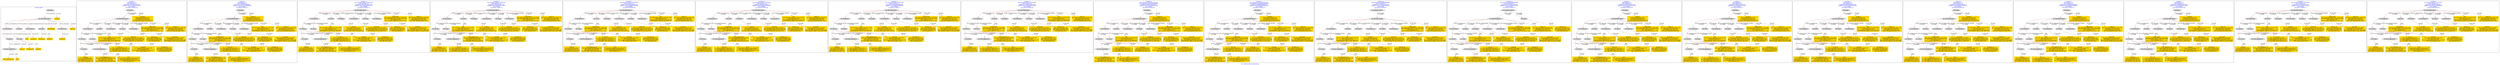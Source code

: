 digraph n0 {
fontcolor="blue"
remincross="true"
label="s14-s-california-african-american.json"
subgraph cluster_0 {
label="1-correct model"
n2[style="filled",color="white",fillcolor="lightgray",label="E12_Production1"];
n3[style="filled",color="white",fillcolor="lightgray",label="E39_Actor1"];
n4[style="filled",color="white",fillcolor="lightgray",label="E55_Type1"];
n5[style="filled",color="white",fillcolor="lightgray",label="E22_Man-Made_Object1"];
n6[style="filled",color="white",fillcolor="lightgray",label="E35_Title1"];
n7[style="filled",color="white",fillcolor="lightgray",label="E8_Acquisition1"];
n8[style="filled",color="white",fillcolor="lightgray",label="E55_Type2"];
n9[shape="plaintext",style="filled",fillcolor="gold",label="additionalInfo"];
n10[style="filled",color="white",fillcolor="lightgray",label="E54_Dimension1"];
n11[shape="plaintext",style="filled",fillcolor="gold",label="object_uri"];
n12[shape="plaintext",style="filled",fillcolor="gold",label="title"];
n13[style="filled",color="white",fillcolor="lightgray",label="E38_Image1"];
n14[shape="plaintext",style="filled",fillcolor="gold",label="imageUrl"];
n15[style="filled",color="white",fillcolor="lightgray",label="E82_Actor_Appellation1"];
n16[shape="plaintext",style="filled",fillcolor="gold",label="artist_uri"];
n17[shape="plaintext",style="filled",fillcolor="gold",label="dimensions"];
n18[shape="plaintext",style="filled",fillcolor="gold",label="technique_uri"];
n19[shape="plaintext",style="filled",fillcolor="gold",label="technique"];
n20[shape="plaintext",style="filled",fillcolor="gold",label="ethnicity_uri"];
n21[shape="plaintext",style="filled",fillcolor="gold",label="enthnicity"];
n22[shape="plaintext",style="filled",fillcolor="gold",label="artist_appellation_uri"];
n23[shape="plaintext",style="filled",fillcolor="gold",label="artist"];
n24[shape="plaintext",style="filled",fillcolor="gold",label="provenance"];
}
subgraph cluster_1 {
label="candidate 0\nlink coherence:1.0\nnode coherence:1.0\nconfidence:0.4167305047526444\nmapping score:0.5107050400457532\ncost:22.99855\n-precision:0.78-recall:0.82"
n26[style="filled",color="white",fillcolor="lightgray",label="E12_Production1"];
n27[style="filled",color="white",fillcolor="lightgray",label="E21_Person1"];
n28[style="filled",color="white",fillcolor="lightgray",label="E55_Type1"];
n29[style="filled",color="white",fillcolor="lightgray",label="E74_Group1"];
n30[style="filled",color="white",fillcolor="lightgray",label="E82_Actor_Appellation1"];
n31[style="filled",color="white",fillcolor="lightgray",label="E22_Man-Made_Object1"];
n32[style="filled",color="white",fillcolor="lightgray",label="E35_Title1"];
n33[style="filled",color="white",fillcolor="lightgray",label="E54_Dimension1"];
n34[style="filled",color="white",fillcolor="lightgray",label="E55_Type2"];
n35[style="filled",color="white",fillcolor="lightgray",label="E8_Acquisition1"];
n36[style="filled",color="white",fillcolor="lightgray",label="E38_Image1"];
n37[shape="plaintext",style="filled",fillcolor="gold",label="artist_appellation_uri\n[E82_Actor_Appellation,classLink,0.59]\n[E21_Person,classLink,0.39]\n[E30_Right,P3_has_note,0.012]\n[E22_Man-Made_Object,classLink,0.008]"];
n38[shape="plaintext",style="filled",fillcolor="gold",label="technique\n[E12_Production,P3_has_note,0.347]\n[E55_Type,label,0.288]\n[E29_Design_or_Procedure,P3_has_note,0.23]\n[E57_Material,label,0.135]"];
n39[shape="plaintext",style="filled",fillcolor="gold",label="artist\n[E22_Man-Made_Object,P3_has_note,0.291]\n[E82_Actor_Appellation,label,0.254]\n[E73_Information_Object,P3_has_note,0.238]\n[E35_Title,label,0.217]"];
n40[shape="plaintext",style="filled",fillcolor="gold",label="artist_uri\n[E21_Person,classLink,0.437]\n[E82_Actor_Appellation,classLink,0.355]\n[E30_Right,P3_has_note,0.124]\n[E22_Man-Made_Object,classLink,0.085]"];
n41[shape="plaintext",style="filled",fillcolor="gold",label="technique_uri\n[E55_Type,classLink,0.397]\n[E57_Material,classLink,0.282]\n[E74_Group,classLink,0.268]\n[E55_Type,label,0.053]"];
n42[shape="plaintext",style="filled",fillcolor="gold",label="provenance\n[E8_Acquisition,P3_has_note,0.459]\n[E30_Right,P3_has_note,0.363]\n[E22_Man-Made_Object,P3_has_note,0.095]\n[E33_Linguistic_Object,P3_has_note,0.083]"];
n43[shape="plaintext",style="filled",fillcolor="gold",label="enthnicity\n[E74_Group,label,0.399]\n[E74_Group,classLink,0.222]\n[E30_Right,P3_has_note,0.2]\n[E21_Person,P3_has_note,0.18]"];
n44[shape="plaintext",style="filled",fillcolor="gold",label="additionalInfo\n[E22_Man-Made_Object,P3_has_note,0.336]\n[E73_Information_Object,P3_has_note,0.286]\n[E35_Title,label,0.19]\n[E33_Linguistic_Object,P3_has_note,0.188]"];
n45[shape="plaintext",style="filled",fillcolor="gold",label="dimensions\n[E54_Dimension,P3_has_note,0.648]\n[E22_Man-Made_Object,P3_has_note,0.139]\n[E73_Information_Object,P3_has_note,0.11]\n[E34_Inscription,P3_has_note,0.104]"];
n46[shape="plaintext",style="filled",fillcolor="gold",label="title\n[E22_Man-Made_Object,P3_has_note,0.284]\n[E35_Title,label,0.278]\n[E73_Information_Object,P3_has_note,0.247]\n[E33_Linguistic_Object,P3_has_note,0.19]"];
n47[shape="plaintext",style="filled",fillcolor="gold",label="ethnicity_uri\n[E55_Type,classLink,0.511]\n[E74_Group,classLink,0.243]\n[E57_Material,classLink,0.205]\n[E55_Type,label,0.041]"];
n48[shape="plaintext",style="filled",fillcolor="gold",label="object_uri\n[E22_Man-Made_Object,classLink,0.416]\n[E38_Image,classLink,0.262]\n[E30_Right,P3_has_note,0.224]\n[E82_Actor_Appellation,label,0.097]"];
n49[shape="plaintext",style="filled",fillcolor="gold",label="imageUrl\n[E38_Image,classLink,0.407]\n[E39_Actor,classLink,0.26]\n[E78_Collection,classLink,0.184]\n[E22_Man-Made_Object,classLink,0.148]"];
}
subgraph cluster_2 {
label="candidate 1\nlink coherence:1.0\nnode coherence:1.0\nconfidence:0.4059237506800892\nmapping score:0.5071027886882349\ncost:22.99855\n-precision:0.7-recall:0.73"
n51[style="filled",color="white",fillcolor="lightgray",label="E12_Production1"];
n52[style="filled",color="white",fillcolor="lightgray",label="E21_Person1"];
n53[style="filled",color="white",fillcolor="lightgray",label="E55_Type1"];
n54[style="filled",color="white",fillcolor="lightgray",label="E74_Group1"];
n55[style="filled",color="white",fillcolor="lightgray",label="E82_Actor_Appellation1"];
n56[style="filled",color="white",fillcolor="lightgray",label="E22_Man-Made_Object1"];
n57[style="filled",color="white",fillcolor="lightgray",label="E35_Title1"];
n58[style="filled",color="white",fillcolor="lightgray",label="E54_Dimension1"];
n59[style="filled",color="white",fillcolor="lightgray",label="E55_Type2"];
n60[style="filled",color="white",fillcolor="lightgray",label="E8_Acquisition1"];
n61[style="filled",color="white",fillcolor="lightgray",label="E38_Image1"];
n62[shape="plaintext",style="filled",fillcolor="gold",label="artist_appellation_uri\n[E82_Actor_Appellation,classLink,0.59]\n[E21_Person,classLink,0.39]\n[E30_Right,P3_has_note,0.012]\n[E22_Man-Made_Object,classLink,0.008]"];
n63[shape="plaintext",style="filled",fillcolor="gold",label="technique\n[E12_Production,P3_has_note,0.347]\n[E55_Type,label,0.288]\n[E29_Design_or_Procedure,P3_has_note,0.23]\n[E57_Material,label,0.135]"];
n64[shape="plaintext",style="filled",fillcolor="gold",label="artist\n[E22_Man-Made_Object,P3_has_note,0.291]\n[E82_Actor_Appellation,label,0.254]\n[E73_Information_Object,P3_has_note,0.238]\n[E35_Title,label,0.217]"];
n65[shape="plaintext",style="filled",fillcolor="gold",label="artist_uri\n[E21_Person,classLink,0.437]\n[E82_Actor_Appellation,classLink,0.355]\n[E30_Right,P3_has_note,0.124]\n[E22_Man-Made_Object,classLink,0.085]"];
n66[shape="plaintext",style="filled",fillcolor="gold",label="technique_uri\n[E55_Type,classLink,0.397]\n[E57_Material,classLink,0.282]\n[E74_Group,classLink,0.268]\n[E55_Type,label,0.053]"];
n67[shape="plaintext",style="filled",fillcolor="gold",label="provenance\n[E8_Acquisition,P3_has_note,0.459]\n[E30_Right,P3_has_note,0.363]\n[E22_Man-Made_Object,P3_has_note,0.095]\n[E33_Linguistic_Object,P3_has_note,0.083]"];
n68[shape="plaintext",style="filled",fillcolor="gold",label="enthnicity\n[E74_Group,label,0.399]\n[E74_Group,classLink,0.222]\n[E30_Right,P3_has_note,0.2]\n[E21_Person,P3_has_note,0.18]"];
n69[shape="plaintext",style="filled",fillcolor="gold",label="title\n[E22_Man-Made_Object,P3_has_note,0.284]\n[E35_Title,label,0.278]\n[E73_Information_Object,P3_has_note,0.247]\n[E33_Linguistic_Object,P3_has_note,0.19]"];
n70[shape="plaintext",style="filled",fillcolor="gold",label="dimensions\n[E54_Dimension,P3_has_note,0.648]\n[E22_Man-Made_Object,P3_has_note,0.139]\n[E73_Information_Object,P3_has_note,0.11]\n[E34_Inscription,P3_has_note,0.104]"];
n71[shape="plaintext",style="filled",fillcolor="gold",label="additionalInfo\n[E22_Man-Made_Object,P3_has_note,0.336]\n[E73_Information_Object,P3_has_note,0.286]\n[E35_Title,label,0.19]\n[E33_Linguistic_Object,P3_has_note,0.188]"];
n72[shape="plaintext",style="filled",fillcolor="gold",label="ethnicity_uri\n[E55_Type,classLink,0.511]\n[E74_Group,classLink,0.243]\n[E57_Material,classLink,0.205]\n[E55_Type,label,0.041]"];
n73[shape="plaintext",style="filled",fillcolor="gold",label="object_uri\n[E22_Man-Made_Object,classLink,0.416]\n[E38_Image,classLink,0.262]\n[E30_Right,P3_has_note,0.224]\n[E82_Actor_Appellation,label,0.097]"];
n74[shape="plaintext",style="filled",fillcolor="gold",label="imageUrl\n[E38_Image,classLink,0.407]\n[E39_Actor,classLink,0.26]\n[E78_Collection,classLink,0.184]\n[E22_Man-Made_Object,classLink,0.148]"];
}
subgraph cluster_3 {
label="candidate 10\nlink coherence:0.9565217391304348\nnode coherence:1.0\nconfidence:0.40312691233472225\nmapping score:0.5061705092397792\ncost:22.99869\n-precision:0.74-recall:0.77"
n76[style="filled",color="white",fillcolor="lightgray",label="E12_Production1"];
n77[style="filled",color="white",fillcolor="lightgray",label="E21_Person1"];
n78[style="filled",color="white",fillcolor="lightgray",label="E55_Type1"];
n79[style="filled",color="white",fillcolor="lightgray",label="E74_Group1"];
n80[style="filled",color="white",fillcolor="lightgray",label="E82_Actor_Appellation1"];
n81[style="filled",color="white",fillcolor="lightgray",label="E22_Man-Made_Object1"];
n82[style="filled",color="white",fillcolor="lightgray",label="E35_Title1"];
n83[style="filled",color="white",fillcolor="lightgray",label="E38_Image1"];
n84[style="filled",color="white",fillcolor="lightgray",label="E54_Dimension1"];
n85[style="filled",color="white",fillcolor="lightgray",label="E55_Type2"];
n86[style="filled",color="white",fillcolor="lightgray",label="E8_Acquisition1"];
n87[shape="plaintext",style="filled",fillcolor="gold",label="artist_appellation_uri\n[E82_Actor_Appellation,classLink,0.59]\n[E21_Person,classLink,0.39]\n[E30_Right,P3_has_note,0.012]\n[E22_Man-Made_Object,classLink,0.008]"];
n88[shape="plaintext",style="filled",fillcolor="gold",label="technique\n[E12_Production,P3_has_note,0.347]\n[E55_Type,label,0.288]\n[E29_Design_or_Procedure,P3_has_note,0.23]\n[E57_Material,label,0.135]"];
n89[shape="plaintext",style="filled",fillcolor="gold",label="artist\n[E22_Man-Made_Object,P3_has_note,0.291]\n[E82_Actor_Appellation,label,0.254]\n[E73_Information_Object,P3_has_note,0.238]\n[E35_Title,label,0.217]"];
n90[shape="plaintext",style="filled",fillcolor="gold",label="artist_uri\n[E21_Person,classLink,0.437]\n[E82_Actor_Appellation,classLink,0.355]\n[E30_Right,P3_has_note,0.124]\n[E22_Man-Made_Object,classLink,0.085]"];
n91[shape="plaintext",style="filled",fillcolor="gold",label="enthnicity\n[E74_Group,label,0.399]\n[E74_Group,classLink,0.222]\n[E30_Right,P3_has_note,0.2]\n[E21_Person,P3_has_note,0.18]"];
n92[shape="plaintext",style="filled",fillcolor="gold",label="technique_uri\n[E55_Type,classLink,0.397]\n[E57_Material,classLink,0.282]\n[E74_Group,classLink,0.268]\n[E55_Type,label,0.053]"];
n93[shape="plaintext",style="filled",fillcolor="gold",label="provenance\n[E8_Acquisition,P3_has_note,0.459]\n[E30_Right,P3_has_note,0.363]\n[E22_Man-Made_Object,P3_has_note,0.095]\n[E33_Linguistic_Object,P3_has_note,0.083]"];
n94[shape="plaintext",style="filled",fillcolor="gold",label="additionalInfo\n[E22_Man-Made_Object,P3_has_note,0.336]\n[E73_Information_Object,P3_has_note,0.286]\n[E35_Title,label,0.19]\n[E33_Linguistic_Object,P3_has_note,0.188]"];
n95[shape="plaintext",style="filled",fillcolor="gold",label="dimensions\n[E54_Dimension,P3_has_note,0.648]\n[E22_Man-Made_Object,P3_has_note,0.139]\n[E73_Information_Object,P3_has_note,0.11]\n[E34_Inscription,P3_has_note,0.104]"];
n96[shape="plaintext",style="filled",fillcolor="gold",label="title\n[E22_Man-Made_Object,P3_has_note,0.284]\n[E35_Title,label,0.278]\n[E73_Information_Object,P3_has_note,0.247]\n[E33_Linguistic_Object,P3_has_note,0.19]"];
n97[shape="plaintext",style="filled",fillcolor="gold",label="ethnicity_uri\n[E55_Type,classLink,0.511]\n[E74_Group,classLink,0.243]\n[E57_Material,classLink,0.205]\n[E55_Type,label,0.041]"];
n98[shape="plaintext",style="filled",fillcolor="gold",label="object_uri\n[E22_Man-Made_Object,classLink,0.416]\n[E38_Image,classLink,0.262]\n[E30_Right,P3_has_note,0.224]\n[E82_Actor_Appellation,label,0.097]"];
n99[shape="plaintext",style="filled",fillcolor="gold",label="imageUrl\n[E38_Image,classLink,0.407]\n[E39_Actor,classLink,0.26]\n[E78_Collection,classLink,0.184]\n[E22_Man-Made_Object,classLink,0.148]"];
}
subgraph cluster_4 {
label="candidate 11\nlink coherence:0.9565217391304348\nnode coherence:1.0\nconfidence:0.3950518754375128\nmapping score:0.5034788302740427\ncost:22.99869\n-precision:0.7-recall:0.73"
n101[style="filled",color="white",fillcolor="lightgray",label="E12_Production1"];
n102[style="filled",color="white",fillcolor="lightgray",label="E21_Person1"];
n103[style="filled",color="white",fillcolor="lightgray",label="E55_Type1"];
n104[style="filled",color="white",fillcolor="lightgray",label="E74_Group1"];
n105[style="filled",color="white",fillcolor="lightgray",label="E82_Actor_Appellation1"];
n106[style="filled",color="white",fillcolor="lightgray",label="E22_Man-Made_Object1"];
n107[style="filled",color="white",fillcolor="lightgray",label="E35_Title1"];
n108[style="filled",color="white",fillcolor="lightgray",label="E38_Image1"];
n109[style="filled",color="white",fillcolor="lightgray",label="E54_Dimension1"];
n110[style="filled",color="white",fillcolor="lightgray",label="E55_Type2"];
n111[style="filled",color="white",fillcolor="lightgray",label="E8_Acquisition1"];
n112[shape="plaintext",style="filled",fillcolor="gold",label="artist_uri\n[E21_Person,classLink,0.437]\n[E82_Actor_Appellation,classLink,0.355]\n[E30_Right,P3_has_note,0.124]\n[E22_Man-Made_Object,classLink,0.085]"];
n113[shape="plaintext",style="filled",fillcolor="gold",label="technique\n[E12_Production,P3_has_note,0.347]\n[E55_Type,label,0.288]\n[E29_Design_or_Procedure,P3_has_note,0.23]\n[E57_Material,label,0.135]"];
n114[shape="plaintext",style="filled",fillcolor="gold",label="artist\n[E22_Man-Made_Object,P3_has_note,0.291]\n[E82_Actor_Appellation,label,0.254]\n[E73_Information_Object,P3_has_note,0.238]\n[E35_Title,label,0.217]"];
n115[shape="plaintext",style="filled",fillcolor="gold",label="artist_appellation_uri\n[E82_Actor_Appellation,classLink,0.59]\n[E21_Person,classLink,0.39]\n[E30_Right,P3_has_note,0.012]\n[E22_Man-Made_Object,classLink,0.008]"];
n116[shape="plaintext",style="filled",fillcolor="gold",label="technique_uri\n[E55_Type,classLink,0.397]\n[E57_Material,classLink,0.282]\n[E74_Group,classLink,0.268]\n[E55_Type,label,0.053]"];
n117[shape="plaintext",style="filled",fillcolor="gold",label="provenance\n[E8_Acquisition,P3_has_note,0.459]\n[E30_Right,P3_has_note,0.363]\n[E22_Man-Made_Object,P3_has_note,0.095]\n[E33_Linguistic_Object,P3_has_note,0.083]"];
n118[shape="plaintext",style="filled",fillcolor="gold",label="enthnicity\n[E74_Group,label,0.399]\n[E74_Group,classLink,0.222]\n[E30_Right,P3_has_note,0.2]\n[E21_Person,P3_has_note,0.18]"];
n119[shape="plaintext",style="filled",fillcolor="gold",label="additionalInfo\n[E22_Man-Made_Object,P3_has_note,0.336]\n[E73_Information_Object,P3_has_note,0.286]\n[E35_Title,label,0.19]\n[E33_Linguistic_Object,P3_has_note,0.188]"];
n120[shape="plaintext",style="filled",fillcolor="gold",label="dimensions\n[E54_Dimension,P3_has_note,0.648]\n[E22_Man-Made_Object,P3_has_note,0.139]\n[E73_Information_Object,P3_has_note,0.11]\n[E34_Inscription,P3_has_note,0.104]"];
n121[shape="plaintext",style="filled",fillcolor="gold",label="title\n[E22_Man-Made_Object,P3_has_note,0.284]\n[E35_Title,label,0.278]\n[E73_Information_Object,P3_has_note,0.247]\n[E33_Linguistic_Object,P3_has_note,0.19]"];
n122[shape="plaintext",style="filled",fillcolor="gold",label="ethnicity_uri\n[E55_Type,classLink,0.511]\n[E74_Group,classLink,0.243]\n[E57_Material,classLink,0.205]\n[E55_Type,label,0.041]"];
n123[shape="plaintext",style="filled",fillcolor="gold",label="object_uri\n[E22_Man-Made_Object,classLink,0.416]\n[E38_Image,classLink,0.262]\n[E30_Right,P3_has_note,0.224]\n[E82_Actor_Appellation,label,0.097]"];
n124[shape="plaintext",style="filled",fillcolor="gold",label="imageUrl\n[E38_Image,classLink,0.407]\n[E39_Actor,classLink,0.26]\n[E78_Collection,classLink,0.184]\n[E22_Man-Made_Object,classLink,0.148]"];
}
subgraph cluster_5 {
label="candidate 12\nlink coherence:0.9565217391304348\nnode coherence:1.0\nconfidence:0.39232015826216704\nmapping score:0.5025682578822609\ncost:22.99869\n-precision:0.65-recall:0.68"
n126[style="filled",color="white",fillcolor="lightgray",label="E12_Production1"];
n127[style="filled",color="white",fillcolor="lightgray",label="E21_Person1"];
n128[style="filled",color="white",fillcolor="lightgray",label="E55_Type1"];
n129[style="filled",color="white",fillcolor="lightgray",label="E74_Group1"];
n130[style="filled",color="white",fillcolor="lightgray",label="E82_Actor_Appellation1"];
n131[style="filled",color="white",fillcolor="lightgray",label="E22_Man-Made_Object1"];
n132[style="filled",color="white",fillcolor="lightgray",label="E35_Title1"];
n133[style="filled",color="white",fillcolor="lightgray",label="E38_Image1"];
n134[style="filled",color="white",fillcolor="lightgray",label="E54_Dimension1"];
n135[style="filled",color="white",fillcolor="lightgray",label="E55_Type2"];
n136[style="filled",color="white",fillcolor="lightgray",label="E8_Acquisition1"];
n137[shape="plaintext",style="filled",fillcolor="gold",label="artist_appellation_uri\n[E82_Actor_Appellation,classLink,0.59]\n[E21_Person,classLink,0.39]\n[E30_Right,P3_has_note,0.012]\n[E22_Man-Made_Object,classLink,0.008]"];
n138[shape="plaintext",style="filled",fillcolor="gold",label="technique\n[E12_Production,P3_has_note,0.347]\n[E55_Type,label,0.288]\n[E29_Design_or_Procedure,P3_has_note,0.23]\n[E57_Material,label,0.135]"];
n139[shape="plaintext",style="filled",fillcolor="gold",label="artist\n[E22_Man-Made_Object,P3_has_note,0.291]\n[E82_Actor_Appellation,label,0.254]\n[E73_Information_Object,P3_has_note,0.238]\n[E35_Title,label,0.217]"];
n140[shape="plaintext",style="filled",fillcolor="gold",label="artist_uri\n[E21_Person,classLink,0.437]\n[E82_Actor_Appellation,classLink,0.355]\n[E30_Right,P3_has_note,0.124]\n[E22_Man-Made_Object,classLink,0.085]"];
n141[shape="plaintext",style="filled",fillcolor="gold",label="enthnicity\n[E74_Group,label,0.399]\n[E74_Group,classLink,0.222]\n[E30_Right,P3_has_note,0.2]\n[E21_Person,P3_has_note,0.18]"];
n142[shape="plaintext",style="filled",fillcolor="gold",label="technique_uri\n[E55_Type,classLink,0.397]\n[E57_Material,classLink,0.282]\n[E74_Group,classLink,0.268]\n[E55_Type,label,0.053]"];
n143[shape="plaintext",style="filled",fillcolor="gold",label="provenance\n[E8_Acquisition,P3_has_note,0.459]\n[E30_Right,P3_has_note,0.363]\n[E22_Man-Made_Object,P3_has_note,0.095]\n[E33_Linguistic_Object,P3_has_note,0.083]"];
n144[shape="plaintext",style="filled",fillcolor="gold",label="title\n[E22_Man-Made_Object,P3_has_note,0.284]\n[E35_Title,label,0.278]\n[E73_Information_Object,P3_has_note,0.247]\n[E33_Linguistic_Object,P3_has_note,0.19]"];
n145[shape="plaintext",style="filled",fillcolor="gold",label="dimensions\n[E54_Dimension,P3_has_note,0.648]\n[E22_Man-Made_Object,P3_has_note,0.139]\n[E73_Information_Object,P3_has_note,0.11]\n[E34_Inscription,P3_has_note,0.104]"];
n146[shape="plaintext",style="filled",fillcolor="gold",label="additionalInfo\n[E22_Man-Made_Object,P3_has_note,0.336]\n[E73_Information_Object,P3_has_note,0.286]\n[E35_Title,label,0.19]\n[E33_Linguistic_Object,P3_has_note,0.188]"];
n147[shape="plaintext",style="filled",fillcolor="gold",label="ethnicity_uri\n[E55_Type,classLink,0.511]\n[E74_Group,classLink,0.243]\n[E57_Material,classLink,0.205]\n[E55_Type,label,0.041]"];
n148[shape="plaintext",style="filled",fillcolor="gold",label="object_uri\n[E22_Man-Made_Object,classLink,0.416]\n[E38_Image,classLink,0.262]\n[E30_Right,P3_has_note,0.224]\n[E82_Actor_Appellation,label,0.097]"];
n149[shape="plaintext",style="filled",fillcolor="gold",label="imageUrl\n[E38_Image,classLink,0.407]\n[E39_Actor,classLink,0.26]\n[E78_Collection,classLink,0.184]\n[E22_Man-Made_Object,classLink,0.148]"];
}
subgraph cluster_6 {
label="candidate 13\nlink coherence:0.9565217391304348\nnode coherence:1.0\nconfidence:0.3842451213649577\nmapping score:0.4998765789165243\ncost:22.99869\n-precision:0.61-recall:0.64"
n151[style="filled",color="white",fillcolor="lightgray",label="E12_Production1"];
n152[style="filled",color="white",fillcolor="lightgray",label="E21_Person1"];
n153[style="filled",color="white",fillcolor="lightgray",label="E55_Type1"];
n154[style="filled",color="white",fillcolor="lightgray",label="E74_Group1"];
n155[style="filled",color="white",fillcolor="lightgray",label="E82_Actor_Appellation1"];
n156[style="filled",color="white",fillcolor="lightgray",label="E22_Man-Made_Object1"];
n157[style="filled",color="white",fillcolor="lightgray",label="E35_Title1"];
n158[style="filled",color="white",fillcolor="lightgray",label="E38_Image1"];
n159[style="filled",color="white",fillcolor="lightgray",label="E54_Dimension1"];
n160[style="filled",color="white",fillcolor="lightgray",label="E55_Type2"];
n161[style="filled",color="white",fillcolor="lightgray",label="E8_Acquisition1"];
n162[shape="plaintext",style="filled",fillcolor="gold",label="artist_uri\n[E21_Person,classLink,0.437]\n[E82_Actor_Appellation,classLink,0.355]\n[E30_Right,P3_has_note,0.124]\n[E22_Man-Made_Object,classLink,0.085]"];
n163[shape="plaintext",style="filled",fillcolor="gold",label="technique\n[E12_Production,P3_has_note,0.347]\n[E55_Type,label,0.288]\n[E29_Design_or_Procedure,P3_has_note,0.23]\n[E57_Material,label,0.135]"];
n164[shape="plaintext",style="filled",fillcolor="gold",label="artist\n[E22_Man-Made_Object,P3_has_note,0.291]\n[E82_Actor_Appellation,label,0.254]\n[E73_Information_Object,P3_has_note,0.238]\n[E35_Title,label,0.217]"];
n165[shape="plaintext",style="filled",fillcolor="gold",label="artist_appellation_uri\n[E82_Actor_Appellation,classLink,0.59]\n[E21_Person,classLink,0.39]\n[E30_Right,P3_has_note,0.012]\n[E22_Man-Made_Object,classLink,0.008]"];
n166[shape="plaintext",style="filled",fillcolor="gold",label="technique_uri\n[E55_Type,classLink,0.397]\n[E57_Material,classLink,0.282]\n[E74_Group,classLink,0.268]\n[E55_Type,label,0.053]"];
n167[shape="plaintext",style="filled",fillcolor="gold",label="provenance\n[E8_Acquisition,P3_has_note,0.459]\n[E30_Right,P3_has_note,0.363]\n[E22_Man-Made_Object,P3_has_note,0.095]\n[E33_Linguistic_Object,P3_has_note,0.083]"];
n168[shape="plaintext",style="filled",fillcolor="gold",label="enthnicity\n[E74_Group,label,0.399]\n[E74_Group,classLink,0.222]\n[E30_Right,P3_has_note,0.2]\n[E21_Person,P3_has_note,0.18]"];
n169[shape="plaintext",style="filled",fillcolor="gold",label="title\n[E22_Man-Made_Object,P3_has_note,0.284]\n[E35_Title,label,0.278]\n[E73_Information_Object,P3_has_note,0.247]\n[E33_Linguistic_Object,P3_has_note,0.19]"];
n170[shape="plaintext",style="filled",fillcolor="gold",label="dimensions\n[E54_Dimension,P3_has_note,0.648]\n[E22_Man-Made_Object,P3_has_note,0.139]\n[E73_Information_Object,P3_has_note,0.11]\n[E34_Inscription,P3_has_note,0.104]"];
n171[shape="plaintext",style="filled",fillcolor="gold",label="additionalInfo\n[E22_Man-Made_Object,P3_has_note,0.336]\n[E73_Information_Object,P3_has_note,0.286]\n[E35_Title,label,0.19]\n[E33_Linguistic_Object,P3_has_note,0.188]"];
n172[shape="plaintext",style="filled",fillcolor="gold",label="ethnicity_uri\n[E55_Type,classLink,0.511]\n[E74_Group,classLink,0.243]\n[E57_Material,classLink,0.205]\n[E55_Type,label,0.041]"];
n173[shape="plaintext",style="filled",fillcolor="gold",label="object_uri\n[E22_Man-Made_Object,classLink,0.416]\n[E38_Image,classLink,0.262]\n[E30_Right,P3_has_note,0.224]\n[E82_Actor_Appellation,label,0.097]"];
n174[shape="plaintext",style="filled",fillcolor="gold",label="imageUrl\n[E38_Image,classLink,0.407]\n[E39_Actor,classLink,0.26]\n[E78_Collection,classLink,0.184]\n[E22_Man-Made_Object,classLink,0.148]"];
}
subgraph cluster_7 {
label="candidate 14\nlink coherence:0.9565217391304348\nnode coherence:1.0\nconfidence:0.38144828301959066\nmapping score:0.4989442994680687\ncost:22.99869\n-precision:0.7-recall:0.73"
n176[style="filled",color="white",fillcolor="lightgray",label="E12_Production1"];
n177[style="filled",color="white",fillcolor="lightgray",label="E21_Person1"];
n178[style="filled",color="white",fillcolor="lightgray",label="E55_Type1"];
n179[style="filled",color="white",fillcolor="lightgray",label="E74_Group1"];
n180[style="filled",color="white",fillcolor="lightgray",label="E82_Actor_Appellation1"];
n181[style="filled",color="white",fillcolor="lightgray",label="E22_Man-Made_Object1"];
n182[style="filled",color="white",fillcolor="lightgray",label="E35_Title1"];
n183[style="filled",color="white",fillcolor="lightgray",label="E38_Image1"];
n184[style="filled",color="white",fillcolor="lightgray",label="E54_Dimension1"];
n185[style="filled",color="white",fillcolor="lightgray",label="E55_Type2"];
n186[style="filled",color="white",fillcolor="lightgray",label="E8_Acquisition1"];
n187[shape="plaintext",style="filled",fillcolor="gold",label="artist_uri\n[E21_Person,classLink,0.437]\n[E82_Actor_Appellation,classLink,0.355]\n[E30_Right,P3_has_note,0.124]\n[E22_Man-Made_Object,classLink,0.085]"];
n188[shape="plaintext",style="filled",fillcolor="gold",label="technique\n[E12_Production,P3_has_note,0.347]\n[E55_Type,label,0.288]\n[E29_Design_or_Procedure,P3_has_note,0.23]\n[E57_Material,label,0.135]"];
n189[shape="plaintext",style="filled",fillcolor="gold",label="artist\n[E22_Man-Made_Object,P3_has_note,0.291]\n[E82_Actor_Appellation,label,0.254]\n[E73_Information_Object,P3_has_note,0.238]\n[E35_Title,label,0.217]"];
n190[shape="plaintext",style="filled",fillcolor="gold",label="artist_appellation_uri\n[E82_Actor_Appellation,classLink,0.59]\n[E21_Person,classLink,0.39]\n[E30_Right,P3_has_note,0.012]\n[E22_Man-Made_Object,classLink,0.008]"];
n191[shape="plaintext",style="filled",fillcolor="gold",label="enthnicity\n[E74_Group,label,0.399]\n[E74_Group,classLink,0.222]\n[E30_Right,P3_has_note,0.2]\n[E21_Person,P3_has_note,0.18]"];
n192[shape="plaintext",style="filled",fillcolor="gold",label="technique_uri\n[E55_Type,classLink,0.397]\n[E57_Material,classLink,0.282]\n[E74_Group,classLink,0.268]\n[E55_Type,label,0.053]"];
n193[shape="plaintext",style="filled",fillcolor="gold",label="provenance\n[E8_Acquisition,P3_has_note,0.459]\n[E30_Right,P3_has_note,0.363]\n[E22_Man-Made_Object,P3_has_note,0.095]\n[E33_Linguistic_Object,P3_has_note,0.083]"];
n194[shape="plaintext",style="filled",fillcolor="gold",label="additionalInfo\n[E22_Man-Made_Object,P3_has_note,0.336]\n[E73_Information_Object,P3_has_note,0.286]\n[E35_Title,label,0.19]\n[E33_Linguistic_Object,P3_has_note,0.188]"];
n195[shape="plaintext",style="filled",fillcolor="gold",label="dimensions\n[E54_Dimension,P3_has_note,0.648]\n[E22_Man-Made_Object,P3_has_note,0.139]\n[E73_Information_Object,P3_has_note,0.11]\n[E34_Inscription,P3_has_note,0.104]"];
n196[shape="plaintext",style="filled",fillcolor="gold",label="title\n[E22_Man-Made_Object,P3_has_note,0.284]\n[E35_Title,label,0.278]\n[E73_Information_Object,P3_has_note,0.247]\n[E33_Linguistic_Object,P3_has_note,0.19]"];
n197[shape="plaintext",style="filled",fillcolor="gold",label="ethnicity_uri\n[E55_Type,classLink,0.511]\n[E74_Group,classLink,0.243]\n[E57_Material,classLink,0.205]\n[E55_Type,label,0.041]"];
n198[shape="plaintext",style="filled",fillcolor="gold",label="object_uri\n[E22_Man-Made_Object,classLink,0.416]\n[E38_Image,classLink,0.262]\n[E30_Right,P3_has_note,0.224]\n[E82_Actor_Appellation,label,0.097]"];
n199[shape="plaintext",style="filled",fillcolor="gold",label="imageUrl\n[E38_Image,classLink,0.407]\n[E39_Actor,classLink,0.26]\n[E78_Collection,classLink,0.184]\n[E22_Man-Made_Object,classLink,0.148]"];
}
subgraph cluster_8 {
label="candidate 15\nlink coherence:0.9565217391304348\nnode coherence:1.0\nconfidence:0.37064152894703556\nmapping score:0.4953420481105503\ncost:22.99869\n-precision:0.61-recall:0.64"
n201[style="filled",color="white",fillcolor="lightgray",label="E12_Production1"];
n202[style="filled",color="white",fillcolor="lightgray",label="E21_Person1"];
n203[style="filled",color="white",fillcolor="lightgray",label="E55_Type1"];
n204[style="filled",color="white",fillcolor="lightgray",label="E74_Group1"];
n205[style="filled",color="white",fillcolor="lightgray",label="E82_Actor_Appellation1"];
n206[style="filled",color="white",fillcolor="lightgray",label="E22_Man-Made_Object1"];
n207[style="filled",color="white",fillcolor="lightgray",label="E35_Title1"];
n208[style="filled",color="white",fillcolor="lightgray",label="E38_Image1"];
n209[style="filled",color="white",fillcolor="lightgray",label="E54_Dimension1"];
n210[style="filled",color="white",fillcolor="lightgray",label="E55_Type2"];
n211[style="filled",color="white",fillcolor="lightgray",label="E8_Acquisition1"];
n212[shape="plaintext",style="filled",fillcolor="gold",label="artist_uri\n[E21_Person,classLink,0.437]\n[E82_Actor_Appellation,classLink,0.355]\n[E30_Right,P3_has_note,0.124]\n[E22_Man-Made_Object,classLink,0.085]"];
n213[shape="plaintext",style="filled",fillcolor="gold",label="technique\n[E12_Production,P3_has_note,0.347]\n[E55_Type,label,0.288]\n[E29_Design_or_Procedure,P3_has_note,0.23]\n[E57_Material,label,0.135]"];
n214[shape="plaintext",style="filled",fillcolor="gold",label="artist\n[E22_Man-Made_Object,P3_has_note,0.291]\n[E82_Actor_Appellation,label,0.254]\n[E73_Information_Object,P3_has_note,0.238]\n[E35_Title,label,0.217]"];
n215[shape="plaintext",style="filled",fillcolor="gold",label="artist_appellation_uri\n[E82_Actor_Appellation,classLink,0.59]\n[E21_Person,classLink,0.39]\n[E30_Right,P3_has_note,0.012]\n[E22_Man-Made_Object,classLink,0.008]"];
n216[shape="plaintext",style="filled",fillcolor="gold",label="enthnicity\n[E74_Group,label,0.399]\n[E74_Group,classLink,0.222]\n[E30_Right,P3_has_note,0.2]\n[E21_Person,P3_has_note,0.18]"];
n217[shape="plaintext",style="filled",fillcolor="gold",label="technique_uri\n[E55_Type,classLink,0.397]\n[E57_Material,classLink,0.282]\n[E74_Group,classLink,0.268]\n[E55_Type,label,0.053]"];
n218[shape="plaintext",style="filled",fillcolor="gold",label="provenance\n[E8_Acquisition,P3_has_note,0.459]\n[E30_Right,P3_has_note,0.363]\n[E22_Man-Made_Object,P3_has_note,0.095]\n[E33_Linguistic_Object,P3_has_note,0.083]"];
n219[shape="plaintext",style="filled",fillcolor="gold",label="title\n[E22_Man-Made_Object,P3_has_note,0.284]\n[E35_Title,label,0.278]\n[E73_Information_Object,P3_has_note,0.247]\n[E33_Linguistic_Object,P3_has_note,0.19]"];
n220[shape="plaintext",style="filled",fillcolor="gold",label="dimensions\n[E54_Dimension,P3_has_note,0.648]\n[E22_Man-Made_Object,P3_has_note,0.139]\n[E73_Information_Object,P3_has_note,0.11]\n[E34_Inscription,P3_has_note,0.104]"];
n221[shape="plaintext",style="filled",fillcolor="gold",label="additionalInfo\n[E22_Man-Made_Object,P3_has_note,0.336]\n[E73_Information_Object,P3_has_note,0.286]\n[E35_Title,label,0.19]\n[E33_Linguistic_Object,P3_has_note,0.188]"];
n222[shape="plaintext",style="filled",fillcolor="gold",label="ethnicity_uri\n[E55_Type,classLink,0.511]\n[E74_Group,classLink,0.243]\n[E57_Material,classLink,0.205]\n[E55_Type,label,0.041]"];
n223[shape="plaintext",style="filled",fillcolor="gold",label="object_uri\n[E22_Man-Made_Object,classLink,0.416]\n[E38_Image,classLink,0.262]\n[E30_Right,P3_has_note,0.224]\n[E82_Actor_Appellation,label,0.097]"];
n224[shape="plaintext",style="filled",fillcolor="gold",label="imageUrl\n[E38_Image,classLink,0.407]\n[E39_Actor,classLink,0.26]\n[E78_Collection,classLink,0.184]\n[E22_Man-Made_Object,classLink,0.148]"];
}
subgraph cluster_9 {
label="candidate 16\nlink coherence:0.9545454545454546\nnode coherence:0.9545454545454546\nconfidence:0.3998736503359325\nmapping score:0.5027550862425136\ncost:21.99867\n-precision:0.82-recall:0.82"
n226[style="filled",color="white",fillcolor="lightgray",label="E12_Production1"];
n227[style="filled",color="white",fillcolor="lightgray",label="E21_Person1"];
n228[style="filled",color="white",fillcolor="lightgray",label="E55_Type1"];
n229[style="filled",color="white",fillcolor="lightgray",label="E82_Actor_Appellation1"];
n230[style="filled",color="white",fillcolor="lightgray",label="E22_Man-Made_Object1"];
n231[style="filled",color="white",fillcolor="lightgray",label="E35_Title1"];
n232[style="filled",color="white",fillcolor="lightgray",label="E54_Dimension1"];
n233[style="filled",color="white",fillcolor="lightgray",label="E55_Type2"];
n234[style="filled",color="white",fillcolor="lightgray",label="E8_Acquisition1"];
n235[style="filled",color="white",fillcolor="lightgray",label="E38_Image1"];
n236[shape="plaintext",style="filled",fillcolor="gold",label="artist_appellation_uri\n[E82_Actor_Appellation,classLink,0.59]\n[E21_Person,classLink,0.39]\n[E30_Right,P3_has_note,0.012]\n[E22_Man-Made_Object,classLink,0.008]"];
n237[shape="plaintext",style="filled",fillcolor="gold",label="technique\n[E12_Production,P3_has_note,0.347]\n[E55_Type,label,0.288]\n[E29_Design_or_Procedure,P3_has_note,0.23]\n[E57_Material,label,0.135]"];
n238[shape="plaintext",style="filled",fillcolor="gold",label="artist\n[E22_Man-Made_Object,P3_has_note,0.291]\n[E82_Actor_Appellation,label,0.254]\n[E73_Information_Object,P3_has_note,0.238]\n[E35_Title,label,0.217]"];
n239[shape="plaintext",style="filled",fillcolor="gold",label="artist_uri\n[E21_Person,classLink,0.437]\n[E82_Actor_Appellation,classLink,0.355]\n[E30_Right,P3_has_note,0.124]\n[E22_Man-Made_Object,classLink,0.085]"];
n240[shape="plaintext",style="filled",fillcolor="gold",label="technique_uri\n[E55_Type,classLink,0.397]\n[E57_Material,classLink,0.282]\n[E74_Group,classLink,0.268]\n[E55_Type,label,0.053]"];
n241[shape="plaintext",style="filled",fillcolor="gold",label="provenance\n[E8_Acquisition,P3_has_note,0.459]\n[E30_Right,P3_has_note,0.363]\n[E22_Man-Made_Object,P3_has_note,0.095]\n[E33_Linguistic_Object,P3_has_note,0.083]"];
n242[shape="plaintext",style="filled",fillcolor="gold",label="enthnicity\n[E74_Group,label,0.399]\n[E74_Group,classLink,0.222]\n[E30_Right,P3_has_note,0.2]\n[E21_Person,P3_has_note,0.18]"];
n243[shape="plaintext",style="filled",fillcolor="gold",label="additionalInfo\n[E22_Man-Made_Object,P3_has_note,0.336]\n[E73_Information_Object,P3_has_note,0.286]\n[E35_Title,label,0.19]\n[E33_Linguistic_Object,P3_has_note,0.188]"];
n244[shape="plaintext",style="filled",fillcolor="gold",label="dimensions\n[E54_Dimension,P3_has_note,0.648]\n[E22_Man-Made_Object,P3_has_note,0.139]\n[E73_Information_Object,P3_has_note,0.11]\n[E34_Inscription,P3_has_note,0.104]"];
n245[shape="plaintext",style="filled",fillcolor="gold",label="title\n[E22_Man-Made_Object,P3_has_note,0.284]\n[E35_Title,label,0.278]\n[E73_Information_Object,P3_has_note,0.247]\n[E33_Linguistic_Object,P3_has_note,0.19]"];
n246[shape="plaintext",style="filled",fillcolor="gold",label="ethnicity_uri\n[E55_Type,classLink,0.511]\n[E74_Group,classLink,0.243]\n[E57_Material,classLink,0.205]\n[E55_Type,label,0.041]"];
n247[shape="plaintext",style="filled",fillcolor="gold",label="object_uri\n[E22_Man-Made_Object,classLink,0.416]\n[E38_Image,classLink,0.262]\n[E30_Right,P3_has_note,0.224]\n[E82_Actor_Appellation,label,0.097]"];
n248[shape="plaintext",style="filled",fillcolor="gold",label="imageUrl\n[E38_Image,classLink,0.407]\n[E39_Actor,classLink,0.26]\n[E78_Collection,classLink,0.184]\n[E22_Man-Made_Object,classLink,0.148]"];
}
subgraph cluster_10 {
label="candidate 17\nlink coherence:0.9545454545454546\nnode coherence:0.9545454545454546\nconfidence:0.3890668962633773\nmapping score:0.49915283488499523\ncost:21.99867\n-precision:0.73-recall:0.73"
n250[style="filled",color="white",fillcolor="lightgray",label="E12_Production1"];
n251[style="filled",color="white",fillcolor="lightgray",label="E21_Person1"];
n252[style="filled",color="white",fillcolor="lightgray",label="E55_Type1"];
n253[style="filled",color="white",fillcolor="lightgray",label="E82_Actor_Appellation1"];
n254[style="filled",color="white",fillcolor="lightgray",label="E22_Man-Made_Object1"];
n255[style="filled",color="white",fillcolor="lightgray",label="E35_Title1"];
n256[style="filled",color="white",fillcolor="lightgray",label="E54_Dimension1"];
n257[style="filled",color="white",fillcolor="lightgray",label="E55_Type2"];
n258[style="filled",color="white",fillcolor="lightgray",label="E8_Acquisition1"];
n259[style="filled",color="white",fillcolor="lightgray",label="E38_Image1"];
n260[shape="plaintext",style="filled",fillcolor="gold",label="artist_appellation_uri\n[E82_Actor_Appellation,classLink,0.59]\n[E21_Person,classLink,0.39]\n[E30_Right,P3_has_note,0.012]\n[E22_Man-Made_Object,classLink,0.008]"];
n261[shape="plaintext",style="filled",fillcolor="gold",label="technique\n[E12_Production,P3_has_note,0.347]\n[E55_Type,label,0.288]\n[E29_Design_or_Procedure,P3_has_note,0.23]\n[E57_Material,label,0.135]"];
n262[shape="plaintext",style="filled",fillcolor="gold",label="artist\n[E22_Man-Made_Object,P3_has_note,0.291]\n[E82_Actor_Appellation,label,0.254]\n[E73_Information_Object,P3_has_note,0.238]\n[E35_Title,label,0.217]"];
n263[shape="plaintext",style="filled",fillcolor="gold",label="artist_uri\n[E21_Person,classLink,0.437]\n[E82_Actor_Appellation,classLink,0.355]\n[E30_Right,P3_has_note,0.124]\n[E22_Man-Made_Object,classLink,0.085]"];
n264[shape="plaintext",style="filled",fillcolor="gold",label="technique_uri\n[E55_Type,classLink,0.397]\n[E57_Material,classLink,0.282]\n[E74_Group,classLink,0.268]\n[E55_Type,label,0.053]"];
n265[shape="plaintext",style="filled",fillcolor="gold",label="provenance\n[E8_Acquisition,P3_has_note,0.459]\n[E30_Right,P3_has_note,0.363]\n[E22_Man-Made_Object,P3_has_note,0.095]\n[E33_Linguistic_Object,P3_has_note,0.083]"];
n266[shape="plaintext",style="filled",fillcolor="gold",label="enthnicity\n[E74_Group,label,0.399]\n[E74_Group,classLink,0.222]\n[E30_Right,P3_has_note,0.2]\n[E21_Person,P3_has_note,0.18]"];
n267[shape="plaintext",style="filled",fillcolor="gold",label="title\n[E22_Man-Made_Object,P3_has_note,0.284]\n[E35_Title,label,0.278]\n[E73_Information_Object,P3_has_note,0.247]\n[E33_Linguistic_Object,P3_has_note,0.19]"];
n268[shape="plaintext",style="filled",fillcolor="gold",label="dimensions\n[E54_Dimension,P3_has_note,0.648]\n[E22_Man-Made_Object,P3_has_note,0.139]\n[E73_Information_Object,P3_has_note,0.11]\n[E34_Inscription,P3_has_note,0.104]"];
n269[shape="plaintext",style="filled",fillcolor="gold",label="additionalInfo\n[E22_Man-Made_Object,P3_has_note,0.336]\n[E73_Information_Object,P3_has_note,0.286]\n[E35_Title,label,0.19]\n[E33_Linguistic_Object,P3_has_note,0.188]"];
n270[shape="plaintext",style="filled",fillcolor="gold",label="ethnicity_uri\n[E55_Type,classLink,0.511]\n[E74_Group,classLink,0.243]\n[E57_Material,classLink,0.205]\n[E55_Type,label,0.041]"];
n271[shape="plaintext",style="filled",fillcolor="gold",label="object_uri\n[E22_Man-Made_Object,classLink,0.416]\n[E38_Image,classLink,0.262]\n[E30_Right,P3_has_note,0.224]\n[E82_Actor_Appellation,label,0.097]"];
n272[shape="plaintext",style="filled",fillcolor="gold",label="imageUrl\n[E38_Image,classLink,0.407]\n[E39_Actor,classLink,0.26]\n[E78_Collection,classLink,0.184]\n[E22_Man-Made_Object,classLink,0.148]"];
}
subgraph cluster_11 {
label="candidate 18\nlink coherence:0.9166666666666666\nnode coherence:1.0\nconfidence:0.4167305047526444\nmapping score:0.5107050400457532\ncost:23.99866\n-precision:0.71-recall:0.77"
n274[style="filled",color="white",fillcolor="lightgray",label="E12_Production1"];
n275[style="filled",color="white",fillcolor="lightgray",label="E21_Person1"];
n276[style="filled",color="white",fillcolor="lightgray",label="E55_Type1"];
n277[style="filled",color="white",fillcolor="lightgray",label="E74_Group1"];
n278[style="filled",color="white",fillcolor="lightgray",label="E82_Actor_Appellation1"];
n279[style="filled",color="white",fillcolor="lightgray",label="E22_Man-Made_Object1"];
n280[style="filled",color="white",fillcolor="lightgray",label="E35_Title1"];
n281[style="filled",color="white",fillcolor="lightgray",label="E38_Image1"];
n282[style="filled",color="white",fillcolor="lightgray",label="E54_Dimension1"];
n283[style="filled",color="white",fillcolor="lightgray",label="E55_Type2"];
n284[style="filled",color="white",fillcolor="lightgray",label="E8_Acquisition1"];
n285[style="filled",color="white",fillcolor="lightgray",label="E33_Linguistic_Object2"];
n286[shape="plaintext",style="filled",fillcolor="gold",label="artist_appellation_uri\n[E82_Actor_Appellation,classLink,0.59]\n[E21_Person,classLink,0.39]\n[E30_Right,P3_has_note,0.012]\n[E22_Man-Made_Object,classLink,0.008]"];
n287[shape="plaintext",style="filled",fillcolor="gold",label="technique\n[E12_Production,P3_has_note,0.347]\n[E55_Type,label,0.288]\n[E29_Design_or_Procedure,P3_has_note,0.23]\n[E57_Material,label,0.135]"];
n288[shape="plaintext",style="filled",fillcolor="gold",label="artist\n[E22_Man-Made_Object,P3_has_note,0.291]\n[E82_Actor_Appellation,label,0.254]\n[E73_Information_Object,P3_has_note,0.238]\n[E35_Title,label,0.217]"];
n289[shape="plaintext",style="filled",fillcolor="gold",label="artist_uri\n[E21_Person,classLink,0.437]\n[E82_Actor_Appellation,classLink,0.355]\n[E30_Right,P3_has_note,0.124]\n[E22_Man-Made_Object,classLink,0.085]"];
n290[shape="plaintext",style="filled",fillcolor="gold",label="technique_uri\n[E55_Type,classLink,0.397]\n[E57_Material,classLink,0.282]\n[E74_Group,classLink,0.268]\n[E55_Type,label,0.053]"];
n291[shape="plaintext",style="filled",fillcolor="gold",label="provenance\n[E8_Acquisition,P3_has_note,0.459]\n[E30_Right,P3_has_note,0.363]\n[E22_Man-Made_Object,P3_has_note,0.095]\n[E33_Linguistic_Object,P3_has_note,0.083]"];
n292[shape="plaintext",style="filled",fillcolor="gold",label="enthnicity\n[E74_Group,label,0.399]\n[E74_Group,classLink,0.222]\n[E30_Right,P3_has_note,0.2]\n[E21_Person,P3_has_note,0.18]"];
n293[shape="plaintext",style="filled",fillcolor="gold",label="additionalInfo\n[E22_Man-Made_Object,P3_has_note,0.336]\n[E73_Information_Object,P3_has_note,0.286]\n[E35_Title,label,0.19]\n[E33_Linguistic_Object,P3_has_note,0.188]"];
n294[shape="plaintext",style="filled",fillcolor="gold",label="dimensions\n[E54_Dimension,P3_has_note,0.648]\n[E22_Man-Made_Object,P3_has_note,0.139]\n[E73_Information_Object,P3_has_note,0.11]\n[E34_Inscription,P3_has_note,0.104]"];
n295[shape="plaintext",style="filled",fillcolor="gold",label="title\n[E22_Man-Made_Object,P3_has_note,0.284]\n[E35_Title,label,0.278]\n[E73_Information_Object,P3_has_note,0.247]\n[E33_Linguistic_Object,P3_has_note,0.19]"];
n296[shape="plaintext",style="filled",fillcolor="gold",label="ethnicity_uri\n[E55_Type,classLink,0.511]\n[E74_Group,classLink,0.243]\n[E57_Material,classLink,0.205]\n[E55_Type,label,0.041]"];
n297[shape="plaintext",style="filled",fillcolor="gold",label="object_uri\n[E22_Man-Made_Object,classLink,0.416]\n[E38_Image,classLink,0.262]\n[E30_Right,P3_has_note,0.224]\n[E82_Actor_Appellation,label,0.097]"];
n298[shape="plaintext",style="filled",fillcolor="gold",label="imageUrl\n[E38_Image,classLink,0.407]\n[E39_Actor,classLink,0.26]\n[E78_Collection,classLink,0.184]\n[E22_Man-Made_Object,classLink,0.148]"];
}
subgraph cluster_12 {
label="candidate 19\nlink coherence:0.9166666666666666\nnode coherence:1.0\nconfidence:0.4167305047526444\nmapping score:0.5107050400457532\ncost:23.99869\n-precision:0.67-recall:0.73"
n300[style="filled",color="white",fillcolor="lightgray",label="E12_Production1"];
n301[style="filled",color="white",fillcolor="lightgray",label="E21_Person1"];
n302[style="filled",color="white",fillcolor="lightgray",label="E55_Type1"];
n303[style="filled",color="white",fillcolor="lightgray",label="E74_Group1"];
n304[style="filled",color="white",fillcolor="lightgray",label="E82_Actor_Appellation1"];
n305[style="filled",color="white",fillcolor="lightgray",label="E22_Man-Made_Object1"];
n306[style="filled",color="white",fillcolor="lightgray",label="E35_Title1"];
n307[style="filled",color="white",fillcolor="lightgray",label="E38_Image1"];
n308[style="filled",color="white",fillcolor="lightgray",label="E54_Dimension1"];
n309[style="filled",color="white",fillcolor="lightgray",label="E8_Acquisition1"];
n310[style="filled",color="white",fillcolor="lightgray",label="E33_Linguistic_Object2"];
n311[style="filled",color="white",fillcolor="lightgray",label="E55_Type2"];
n312[shape="plaintext",style="filled",fillcolor="gold",label="artist_appellation_uri\n[E82_Actor_Appellation,classLink,0.59]\n[E21_Person,classLink,0.39]\n[E30_Right,P3_has_note,0.012]\n[E22_Man-Made_Object,classLink,0.008]"];
n313[shape="plaintext",style="filled",fillcolor="gold",label="technique\n[E12_Production,P3_has_note,0.347]\n[E55_Type,label,0.288]\n[E29_Design_or_Procedure,P3_has_note,0.23]\n[E57_Material,label,0.135]"];
n314[shape="plaintext",style="filled",fillcolor="gold",label="artist\n[E22_Man-Made_Object,P3_has_note,0.291]\n[E82_Actor_Appellation,label,0.254]\n[E73_Information_Object,P3_has_note,0.238]\n[E35_Title,label,0.217]"];
n315[shape="plaintext",style="filled",fillcolor="gold",label="artist_uri\n[E21_Person,classLink,0.437]\n[E82_Actor_Appellation,classLink,0.355]\n[E30_Right,P3_has_note,0.124]\n[E22_Man-Made_Object,classLink,0.085]"];
n316[shape="plaintext",style="filled",fillcolor="gold",label="technique_uri\n[E55_Type,classLink,0.397]\n[E57_Material,classLink,0.282]\n[E74_Group,classLink,0.268]\n[E55_Type,label,0.053]"];
n317[shape="plaintext",style="filled",fillcolor="gold",label="provenance\n[E8_Acquisition,P3_has_note,0.459]\n[E30_Right,P3_has_note,0.363]\n[E22_Man-Made_Object,P3_has_note,0.095]\n[E33_Linguistic_Object,P3_has_note,0.083]"];
n318[shape="plaintext",style="filled",fillcolor="gold",label="enthnicity\n[E74_Group,label,0.399]\n[E74_Group,classLink,0.222]\n[E30_Right,P3_has_note,0.2]\n[E21_Person,P3_has_note,0.18]"];
n319[shape="plaintext",style="filled",fillcolor="gold",label="additionalInfo\n[E22_Man-Made_Object,P3_has_note,0.336]\n[E73_Information_Object,P3_has_note,0.286]\n[E35_Title,label,0.19]\n[E33_Linguistic_Object,P3_has_note,0.188]"];
n320[shape="plaintext",style="filled",fillcolor="gold",label="dimensions\n[E54_Dimension,P3_has_note,0.648]\n[E22_Man-Made_Object,P3_has_note,0.139]\n[E73_Information_Object,P3_has_note,0.11]\n[E34_Inscription,P3_has_note,0.104]"];
n321[shape="plaintext",style="filled",fillcolor="gold",label="title\n[E22_Man-Made_Object,P3_has_note,0.284]\n[E35_Title,label,0.278]\n[E73_Information_Object,P3_has_note,0.247]\n[E33_Linguistic_Object,P3_has_note,0.19]"];
n322[shape="plaintext",style="filled",fillcolor="gold",label="ethnicity_uri\n[E55_Type,classLink,0.511]\n[E74_Group,classLink,0.243]\n[E57_Material,classLink,0.205]\n[E55_Type,label,0.041]"];
n323[shape="plaintext",style="filled",fillcolor="gold",label="object_uri\n[E22_Man-Made_Object,classLink,0.416]\n[E38_Image,classLink,0.262]\n[E30_Right,P3_has_note,0.224]\n[E82_Actor_Appellation,label,0.097]"];
n324[shape="plaintext",style="filled",fillcolor="gold",label="imageUrl\n[E38_Image,classLink,0.407]\n[E39_Actor,classLink,0.26]\n[E78_Collection,classLink,0.184]\n[E22_Man-Made_Object,classLink,0.148]"];
}
subgraph cluster_13 {
label="candidate 2\nlink coherence:1.0\nnode coherence:1.0\nconfidence:0.40312691233472225\nmapping score:0.5061705092397792\ncost:22.99855\n-precision:0.78-recall:0.82"
n326[style="filled",color="white",fillcolor="lightgray",label="E12_Production1"];
n327[style="filled",color="white",fillcolor="lightgray",label="E21_Person1"];
n328[style="filled",color="white",fillcolor="lightgray",label="E55_Type1"];
n329[style="filled",color="white",fillcolor="lightgray",label="E74_Group1"];
n330[style="filled",color="white",fillcolor="lightgray",label="E82_Actor_Appellation1"];
n331[style="filled",color="white",fillcolor="lightgray",label="E22_Man-Made_Object1"];
n332[style="filled",color="white",fillcolor="lightgray",label="E35_Title1"];
n333[style="filled",color="white",fillcolor="lightgray",label="E54_Dimension1"];
n334[style="filled",color="white",fillcolor="lightgray",label="E55_Type2"];
n335[style="filled",color="white",fillcolor="lightgray",label="E8_Acquisition1"];
n336[style="filled",color="white",fillcolor="lightgray",label="E38_Image1"];
n337[shape="plaintext",style="filled",fillcolor="gold",label="artist_appellation_uri\n[E82_Actor_Appellation,classLink,0.59]\n[E21_Person,classLink,0.39]\n[E30_Right,P3_has_note,0.012]\n[E22_Man-Made_Object,classLink,0.008]"];
n338[shape="plaintext",style="filled",fillcolor="gold",label="technique\n[E12_Production,P3_has_note,0.347]\n[E55_Type,label,0.288]\n[E29_Design_or_Procedure,P3_has_note,0.23]\n[E57_Material,label,0.135]"];
n339[shape="plaintext",style="filled",fillcolor="gold",label="artist\n[E22_Man-Made_Object,P3_has_note,0.291]\n[E82_Actor_Appellation,label,0.254]\n[E73_Information_Object,P3_has_note,0.238]\n[E35_Title,label,0.217]"];
n340[shape="plaintext",style="filled",fillcolor="gold",label="artist_uri\n[E21_Person,classLink,0.437]\n[E82_Actor_Appellation,classLink,0.355]\n[E30_Right,P3_has_note,0.124]\n[E22_Man-Made_Object,classLink,0.085]"];
n341[shape="plaintext",style="filled",fillcolor="gold",label="enthnicity\n[E74_Group,label,0.399]\n[E74_Group,classLink,0.222]\n[E30_Right,P3_has_note,0.2]\n[E21_Person,P3_has_note,0.18]"];
n342[shape="plaintext",style="filled",fillcolor="gold",label="technique_uri\n[E55_Type,classLink,0.397]\n[E57_Material,classLink,0.282]\n[E74_Group,classLink,0.268]\n[E55_Type,label,0.053]"];
n343[shape="plaintext",style="filled",fillcolor="gold",label="provenance\n[E8_Acquisition,P3_has_note,0.459]\n[E30_Right,P3_has_note,0.363]\n[E22_Man-Made_Object,P3_has_note,0.095]\n[E33_Linguistic_Object,P3_has_note,0.083]"];
n344[shape="plaintext",style="filled",fillcolor="gold",label="additionalInfo\n[E22_Man-Made_Object,P3_has_note,0.336]\n[E73_Information_Object,P3_has_note,0.286]\n[E35_Title,label,0.19]\n[E33_Linguistic_Object,P3_has_note,0.188]"];
n345[shape="plaintext",style="filled",fillcolor="gold",label="dimensions\n[E54_Dimension,P3_has_note,0.648]\n[E22_Man-Made_Object,P3_has_note,0.139]\n[E73_Information_Object,P3_has_note,0.11]\n[E34_Inscription,P3_has_note,0.104]"];
n346[shape="plaintext",style="filled",fillcolor="gold",label="title\n[E22_Man-Made_Object,P3_has_note,0.284]\n[E35_Title,label,0.278]\n[E73_Information_Object,P3_has_note,0.247]\n[E33_Linguistic_Object,P3_has_note,0.19]"];
n347[shape="plaintext",style="filled",fillcolor="gold",label="ethnicity_uri\n[E55_Type,classLink,0.511]\n[E74_Group,classLink,0.243]\n[E57_Material,classLink,0.205]\n[E55_Type,label,0.041]"];
n348[shape="plaintext",style="filled",fillcolor="gold",label="object_uri\n[E22_Man-Made_Object,classLink,0.416]\n[E38_Image,classLink,0.262]\n[E30_Right,P3_has_note,0.224]\n[E82_Actor_Appellation,label,0.097]"];
n349[shape="plaintext",style="filled",fillcolor="gold",label="imageUrl\n[E38_Image,classLink,0.407]\n[E39_Actor,classLink,0.26]\n[E78_Collection,classLink,0.184]\n[E22_Man-Made_Object,classLink,0.148]"];
}
subgraph cluster_14 {
label="candidate 3\nlink coherence:1.0\nnode coherence:1.0\nconfidence:0.3950518754375128\nmapping score:0.5034788302740427\ncost:22.99855\n-precision:0.74-recall:0.77"
n351[style="filled",color="white",fillcolor="lightgray",label="E12_Production1"];
n352[style="filled",color="white",fillcolor="lightgray",label="E21_Person1"];
n353[style="filled",color="white",fillcolor="lightgray",label="E55_Type1"];
n354[style="filled",color="white",fillcolor="lightgray",label="E74_Group1"];
n355[style="filled",color="white",fillcolor="lightgray",label="E82_Actor_Appellation1"];
n356[style="filled",color="white",fillcolor="lightgray",label="E22_Man-Made_Object1"];
n357[style="filled",color="white",fillcolor="lightgray",label="E35_Title1"];
n358[style="filled",color="white",fillcolor="lightgray",label="E54_Dimension1"];
n359[style="filled",color="white",fillcolor="lightgray",label="E55_Type2"];
n360[style="filled",color="white",fillcolor="lightgray",label="E8_Acquisition1"];
n361[style="filled",color="white",fillcolor="lightgray",label="E38_Image1"];
n362[shape="plaintext",style="filled",fillcolor="gold",label="artist_uri\n[E21_Person,classLink,0.437]\n[E82_Actor_Appellation,classLink,0.355]\n[E30_Right,P3_has_note,0.124]\n[E22_Man-Made_Object,classLink,0.085]"];
n363[shape="plaintext",style="filled",fillcolor="gold",label="technique\n[E12_Production,P3_has_note,0.347]\n[E55_Type,label,0.288]\n[E29_Design_or_Procedure,P3_has_note,0.23]\n[E57_Material,label,0.135]"];
n364[shape="plaintext",style="filled",fillcolor="gold",label="artist\n[E22_Man-Made_Object,P3_has_note,0.291]\n[E82_Actor_Appellation,label,0.254]\n[E73_Information_Object,P3_has_note,0.238]\n[E35_Title,label,0.217]"];
n365[shape="plaintext",style="filled",fillcolor="gold",label="artist_appellation_uri\n[E82_Actor_Appellation,classLink,0.59]\n[E21_Person,classLink,0.39]\n[E30_Right,P3_has_note,0.012]\n[E22_Man-Made_Object,classLink,0.008]"];
n366[shape="plaintext",style="filled",fillcolor="gold",label="technique_uri\n[E55_Type,classLink,0.397]\n[E57_Material,classLink,0.282]\n[E74_Group,classLink,0.268]\n[E55_Type,label,0.053]"];
n367[shape="plaintext",style="filled",fillcolor="gold",label="provenance\n[E8_Acquisition,P3_has_note,0.459]\n[E30_Right,P3_has_note,0.363]\n[E22_Man-Made_Object,P3_has_note,0.095]\n[E33_Linguistic_Object,P3_has_note,0.083]"];
n368[shape="plaintext",style="filled",fillcolor="gold",label="enthnicity\n[E74_Group,label,0.399]\n[E74_Group,classLink,0.222]\n[E30_Right,P3_has_note,0.2]\n[E21_Person,P3_has_note,0.18]"];
n369[shape="plaintext",style="filled",fillcolor="gold",label="additionalInfo\n[E22_Man-Made_Object,P3_has_note,0.336]\n[E73_Information_Object,P3_has_note,0.286]\n[E35_Title,label,0.19]\n[E33_Linguistic_Object,P3_has_note,0.188]"];
n370[shape="plaintext",style="filled",fillcolor="gold",label="dimensions\n[E54_Dimension,P3_has_note,0.648]\n[E22_Man-Made_Object,P3_has_note,0.139]\n[E73_Information_Object,P3_has_note,0.11]\n[E34_Inscription,P3_has_note,0.104]"];
n371[shape="plaintext",style="filled",fillcolor="gold",label="title\n[E22_Man-Made_Object,P3_has_note,0.284]\n[E35_Title,label,0.278]\n[E73_Information_Object,P3_has_note,0.247]\n[E33_Linguistic_Object,P3_has_note,0.19]"];
n372[shape="plaintext",style="filled",fillcolor="gold",label="ethnicity_uri\n[E55_Type,classLink,0.511]\n[E74_Group,classLink,0.243]\n[E57_Material,classLink,0.205]\n[E55_Type,label,0.041]"];
n373[shape="plaintext",style="filled",fillcolor="gold",label="object_uri\n[E22_Man-Made_Object,classLink,0.416]\n[E38_Image,classLink,0.262]\n[E30_Right,P3_has_note,0.224]\n[E82_Actor_Appellation,label,0.097]"];
n374[shape="plaintext",style="filled",fillcolor="gold",label="imageUrl\n[E38_Image,classLink,0.407]\n[E39_Actor,classLink,0.26]\n[E78_Collection,classLink,0.184]\n[E22_Man-Made_Object,classLink,0.148]"];
}
subgraph cluster_15 {
label="candidate 4\nlink coherence:1.0\nnode coherence:1.0\nconfidence:0.39232015826216704\nmapping score:0.5025682578822609\ncost:22.99855\n-precision:0.7-recall:0.73"
n376[style="filled",color="white",fillcolor="lightgray",label="E12_Production1"];
n377[style="filled",color="white",fillcolor="lightgray",label="E21_Person1"];
n378[style="filled",color="white",fillcolor="lightgray",label="E55_Type1"];
n379[style="filled",color="white",fillcolor="lightgray",label="E74_Group1"];
n380[style="filled",color="white",fillcolor="lightgray",label="E82_Actor_Appellation1"];
n381[style="filled",color="white",fillcolor="lightgray",label="E22_Man-Made_Object1"];
n382[style="filled",color="white",fillcolor="lightgray",label="E35_Title1"];
n383[style="filled",color="white",fillcolor="lightgray",label="E54_Dimension1"];
n384[style="filled",color="white",fillcolor="lightgray",label="E55_Type2"];
n385[style="filled",color="white",fillcolor="lightgray",label="E8_Acquisition1"];
n386[style="filled",color="white",fillcolor="lightgray",label="E38_Image1"];
n387[shape="plaintext",style="filled",fillcolor="gold",label="artist_appellation_uri\n[E82_Actor_Appellation,classLink,0.59]\n[E21_Person,classLink,0.39]\n[E30_Right,P3_has_note,0.012]\n[E22_Man-Made_Object,classLink,0.008]"];
n388[shape="plaintext",style="filled",fillcolor="gold",label="technique\n[E12_Production,P3_has_note,0.347]\n[E55_Type,label,0.288]\n[E29_Design_or_Procedure,P3_has_note,0.23]\n[E57_Material,label,0.135]"];
n389[shape="plaintext",style="filled",fillcolor="gold",label="artist\n[E22_Man-Made_Object,P3_has_note,0.291]\n[E82_Actor_Appellation,label,0.254]\n[E73_Information_Object,P3_has_note,0.238]\n[E35_Title,label,0.217]"];
n390[shape="plaintext",style="filled",fillcolor="gold",label="artist_uri\n[E21_Person,classLink,0.437]\n[E82_Actor_Appellation,classLink,0.355]\n[E30_Right,P3_has_note,0.124]\n[E22_Man-Made_Object,classLink,0.085]"];
n391[shape="plaintext",style="filled",fillcolor="gold",label="enthnicity\n[E74_Group,label,0.399]\n[E74_Group,classLink,0.222]\n[E30_Right,P3_has_note,0.2]\n[E21_Person,P3_has_note,0.18]"];
n392[shape="plaintext",style="filled",fillcolor="gold",label="technique_uri\n[E55_Type,classLink,0.397]\n[E57_Material,classLink,0.282]\n[E74_Group,classLink,0.268]\n[E55_Type,label,0.053]"];
n393[shape="plaintext",style="filled",fillcolor="gold",label="provenance\n[E8_Acquisition,P3_has_note,0.459]\n[E30_Right,P3_has_note,0.363]\n[E22_Man-Made_Object,P3_has_note,0.095]\n[E33_Linguistic_Object,P3_has_note,0.083]"];
n394[shape="plaintext",style="filled",fillcolor="gold",label="title\n[E22_Man-Made_Object,P3_has_note,0.284]\n[E35_Title,label,0.278]\n[E73_Information_Object,P3_has_note,0.247]\n[E33_Linguistic_Object,P3_has_note,0.19]"];
n395[shape="plaintext",style="filled",fillcolor="gold",label="dimensions\n[E54_Dimension,P3_has_note,0.648]\n[E22_Man-Made_Object,P3_has_note,0.139]\n[E73_Information_Object,P3_has_note,0.11]\n[E34_Inscription,P3_has_note,0.104]"];
n396[shape="plaintext",style="filled",fillcolor="gold",label="additionalInfo\n[E22_Man-Made_Object,P3_has_note,0.336]\n[E73_Information_Object,P3_has_note,0.286]\n[E35_Title,label,0.19]\n[E33_Linguistic_Object,P3_has_note,0.188]"];
n397[shape="plaintext",style="filled",fillcolor="gold",label="ethnicity_uri\n[E55_Type,classLink,0.511]\n[E74_Group,classLink,0.243]\n[E57_Material,classLink,0.205]\n[E55_Type,label,0.041]"];
n398[shape="plaintext",style="filled",fillcolor="gold",label="object_uri\n[E22_Man-Made_Object,classLink,0.416]\n[E38_Image,classLink,0.262]\n[E30_Right,P3_has_note,0.224]\n[E82_Actor_Appellation,label,0.097]"];
n399[shape="plaintext",style="filled",fillcolor="gold",label="imageUrl\n[E38_Image,classLink,0.407]\n[E39_Actor,classLink,0.26]\n[E78_Collection,classLink,0.184]\n[E22_Man-Made_Object,classLink,0.148]"];
}
subgraph cluster_16 {
label="candidate 5\nlink coherence:1.0\nnode coherence:1.0\nconfidence:0.3842451213649577\nmapping score:0.4998765789165243\ncost:22.99855\n-precision:0.65-recall:0.68"
n401[style="filled",color="white",fillcolor="lightgray",label="E12_Production1"];
n402[style="filled",color="white",fillcolor="lightgray",label="E21_Person1"];
n403[style="filled",color="white",fillcolor="lightgray",label="E55_Type1"];
n404[style="filled",color="white",fillcolor="lightgray",label="E74_Group1"];
n405[style="filled",color="white",fillcolor="lightgray",label="E82_Actor_Appellation1"];
n406[style="filled",color="white",fillcolor="lightgray",label="E22_Man-Made_Object1"];
n407[style="filled",color="white",fillcolor="lightgray",label="E35_Title1"];
n408[style="filled",color="white",fillcolor="lightgray",label="E54_Dimension1"];
n409[style="filled",color="white",fillcolor="lightgray",label="E55_Type2"];
n410[style="filled",color="white",fillcolor="lightgray",label="E8_Acquisition1"];
n411[style="filled",color="white",fillcolor="lightgray",label="E38_Image1"];
n412[shape="plaintext",style="filled",fillcolor="gold",label="artist_uri\n[E21_Person,classLink,0.437]\n[E82_Actor_Appellation,classLink,0.355]\n[E30_Right,P3_has_note,0.124]\n[E22_Man-Made_Object,classLink,0.085]"];
n413[shape="plaintext",style="filled",fillcolor="gold",label="technique\n[E12_Production,P3_has_note,0.347]\n[E55_Type,label,0.288]\n[E29_Design_or_Procedure,P3_has_note,0.23]\n[E57_Material,label,0.135]"];
n414[shape="plaintext",style="filled",fillcolor="gold",label="artist\n[E22_Man-Made_Object,P3_has_note,0.291]\n[E82_Actor_Appellation,label,0.254]\n[E73_Information_Object,P3_has_note,0.238]\n[E35_Title,label,0.217]"];
n415[shape="plaintext",style="filled",fillcolor="gold",label="artist_appellation_uri\n[E82_Actor_Appellation,classLink,0.59]\n[E21_Person,classLink,0.39]\n[E30_Right,P3_has_note,0.012]\n[E22_Man-Made_Object,classLink,0.008]"];
n416[shape="plaintext",style="filled",fillcolor="gold",label="technique_uri\n[E55_Type,classLink,0.397]\n[E57_Material,classLink,0.282]\n[E74_Group,classLink,0.268]\n[E55_Type,label,0.053]"];
n417[shape="plaintext",style="filled",fillcolor="gold",label="provenance\n[E8_Acquisition,P3_has_note,0.459]\n[E30_Right,P3_has_note,0.363]\n[E22_Man-Made_Object,P3_has_note,0.095]\n[E33_Linguistic_Object,P3_has_note,0.083]"];
n418[shape="plaintext",style="filled",fillcolor="gold",label="enthnicity\n[E74_Group,label,0.399]\n[E74_Group,classLink,0.222]\n[E30_Right,P3_has_note,0.2]\n[E21_Person,P3_has_note,0.18]"];
n419[shape="plaintext",style="filled",fillcolor="gold",label="title\n[E22_Man-Made_Object,P3_has_note,0.284]\n[E35_Title,label,0.278]\n[E73_Information_Object,P3_has_note,0.247]\n[E33_Linguistic_Object,P3_has_note,0.19]"];
n420[shape="plaintext",style="filled",fillcolor="gold",label="dimensions\n[E54_Dimension,P3_has_note,0.648]\n[E22_Man-Made_Object,P3_has_note,0.139]\n[E73_Information_Object,P3_has_note,0.11]\n[E34_Inscription,P3_has_note,0.104]"];
n421[shape="plaintext",style="filled",fillcolor="gold",label="additionalInfo\n[E22_Man-Made_Object,P3_has_note,0.336]\n[E73_Information_Object,P3_has_note,0.286]\n[E35_Title,label,0.19]\n[E33_Linguistic_Object,P3_has_note,0.188]"];
n422[shape="plaintext",style="filled",fillcolor="gold",label="ethnicity_uri\n[E55_Type,classLink,0.511]\n[E74_Group,classLink,0.243]\n[E57_Material,classLink,0.205]\n[E55_Type,label,0.041]"];
n423[shape="plaintext",style="filled",fillcolor="gold",label="object_uri\n[E22_Man-Made_Object,classLink,0.416]\n[E38_Image,classLink,0.262]\n[E30_Right,P3_has_note,0.224]\n[E82_Actor_Appellation,label,0.097]"];
n424[shape="plaintext",style="filled",fillcolor="gold",label="imageUrl\n[E38_Image,classLink,0.407]\n[E39_Actor,classLink,0.26]\n[E78_Collection,classLink,0.184]\n[E22_Man-Made_Object,classLink,0.148]"];
}
subgraph cluster_17 {
label="candidate 6\nlink coherence:1.0\nnode coherence:1.0\nconfidence:0.38144828301959066\nmapping score:0.4989442994680687\ncost:22.99855\n-precision:0.74-recall:0.77"
n426[style="filled",color="white",fillcolor="lightgray",label="E12_Production1"];
n427[style="filled",color="white",fillcolor="lightgray",label="E21_Person1"];
n428[style="filled",color="white",fillcolor="lightgray",label="E55_Type1"];
n429[style="filled",color="white",fillcolor="lightgray",label="E74_Group1"];
n430[style="filled",color="white",fillcolor="lightgray",label="E82_Actor_Appellation1"];
n431[style="filled",color="white",fillcolor="lightgray",label="E22_Man-Made_Object1"];
n432[style="filled",color="white",fillcolor="lightgray",label="E35_Title1"];
n433[style="filled",color="white",fillcolor="lightgray",label="E54_Dimension1"];
n434[style="filled",color="white",fillcolor="lightgray",label="E55_Type2"];
n435[style="filled",color="white",fillcolor="lightgray",label="E8_Acquisition1"];
n436[style="filled",color="white",fillcolor="lightgray",label="E38_Image1"];
n437[shape="plaintext",style="filled",fillcolor="gold",label="artist_uri\n[E21_Person,classLink,0.437]\n[E82_Actor_Appellation,classLink,0.355]\n[E30_Right,P3_has_note,0.124]\n[E22_Man-Made_Object,classLink,0.085]"];
n438[shape="plaintext",style="filled",fillcolor="gold",label="technique\n[E12_Production,P3_has_note,0.347]\n[E55_Type,label,0.288]\n[E29_Design_or_Procedure,P3_has_note,0.23]\n[E57_Material,label,0.135]"];
n439[shape="plaintext",style="filled",fillcolor="gold",label="artist\n[E22_Man-Made_Object,P3_has_note,0.291]\n[E82_Actor_Appellation,label,0.254]\n[E73_Information_Object,P3_has_note,0.238]\n[E35_Title,label,0.217]"];
n440[shape="plaintext",style="filled",fillcolor="gold",label="artist_appellation_uri\n[E82_Actor_Appellation,classLink,0.59]\n[E21_Person,classLink,0.39]\n[E30_Right,P3_has_note,0.012]\n[E22_Man-Made_Object,classLink,0.008]"];
n441[shape="plaintext",style="filled",fillcolor="gold",label="enthnicity\n[E74_Group,label,0.399]\n[E74_Group,classLink,0.222]\n[E30_Right,P3_has_note,0.2]\n[E21_Person,P3_has_note,0.18]"];
n442[shape="plaintext",style="filled",fillcolor="gold",label="technique_uri\n[E55_Type,classLink,0.397]\n[E57_Material,classLink,0.282]\n[E74_Group,classLink,0.268]\n[E55_Type,label,0.053]"];
n443[shape="plaintext",style="filled",fillcolor="gold",label="provenance\n[E8_Acquisition,P3_has_note,0.459]\n[E30_Right,P3_has_note,0.363]\n[E22_Man-Made_Object,P3_has_note,0.095]\n[E33_Linguistic_Object,P3_has_note,0.083]"];
n444[shape="plaintext",style="filled",fillcolor="gold",label="additionalInfo\n[E22_Man-Made_Object,P3_has_note,0.336]\n[E73_Information_Object,P3_has_note,0.286]\n[E35_Title,label,0.19]\n[E33_Linguistic_Object,P3_has_note,0.188]"];
n445[shape="plaintext",style="filled",fillcolor="gold",label="dimensions\n[E54_Dimension,P3_has_note,0.648]\n[E22_Man-Made_Object,P3_has_note,0.139]\n[E73_Information_Object,P3_has_note,0.11]\n[E34_Inscription,P3_has_note,0.104]"];
n446[shape="plaintext",style="filled",fillcolor="gold",label="title\n[E22_Man-Made_Object,P3_has_note,0.284]\n[E35_Title,label,0.278]\n[E73_Information_Object,P3_has_note,0.247]\n[E33_Linguistic_Object,P3_has_note,0.19]"];
n447[shape="plaintext",style="filled",fillcolor="gold",label="ethnicity_uri\n[E55_Type,classLink,0.511]\n[E74_Group,classLink,0.243]\n[E57_Material,classLink,0.205]\n[E55_Type,label,0.041]"];
n448[shape="plaintext",style="filled",fillcolor="gold",label="object_uri\n[E22_Man-Made_Object,classLink,0.416]\n[E38_Image,classLink,0.262]\n[E30_Right,P3_has_note,0.224]\n[E82_Actor_Appellation,label,0.097]"];
n449[shape="plaintext",style="filled",fillcolor="gold",label="imageUrl\n[E38_Image,classLink,0.407]\n[E39_Actor,classLink,0.26]\n[E78_Collection,classLink,0.184]\n[E22_Man-Made_Object,classLink,0.148]"];
}
subgraph cluster_18 {
label="candidate 7\nlink coherence:1.0\nnode coherence:1.0\nconfidence:0.37064152894703556\nmapping score:0.4953420481105503\ncost:22.99855\n-precision:0.65-recall:0.68"
n451[style="filled",color="white",fillcolor="lightgray",label="E12_Production1"];
n452[style="filled",color="white",fillcolor="lightgray",label="E21_Person1"];
n453[style="filled",color="white",fillcolor="lightgray",label="E55_Type1"];
n454[style="filled",color="white",fillcolor="lightgray",label="E74_Group1"];
n455[style="filled",color="white",fillcolor="lightgray",label="E82_Actor_Appellation1"];
n456[style="filled",color="white",fillcolor="lightgray",label="E22_Man-Made_Object1"];
n457[style="filled",color="white",fillcolor="lightgray",label="E35_Title1"];
n458[style="filled",color="white",fillcolor="lightgray",label="E54_Dimension1"];
n459[style="filled",color="white",fillcolor="lightgray",label="E55_Type2"];
n460[style="filled",color="white",fillcolor="lightgray",label="E8_Acquisition1"];
n461[style="filled",color="white",fillcolor="lightgray",label="E38_Image1"];
n462[shape="plaintext",style="filled",fillcolor="gold",label="artist_uri\n[E21_Person,classLink,0.437]\n[E82_Actor_Appellation,classLink,0.355]\n[E30_Right,P3_has_note,0.124]\n[E22_Man-Made_Object,classLink,0.085]"];
n463[shape="plaintext",style="filled",fillcolor="gold",label="technique\n[E12_Production,P3_has_note,0.347]\n[E55_Type,label,0.288]\n[E29_Design_or_Procedure,P3_has_note,0.23]\n[E57_Material,label,0.135]"];
n464[shape="plaintext",style="filled",fillcolor="gold",label="artist\n[E22_Man-Made_Object,P3_has_note,0.291]\n[E82_Actor_Appellation,label,0.254]\n[E73_Information_Object,P3_has_note,0.238]\n[E35_Title,label,0.217]"];
n465[shape="plaintext",style="filled",fillcolor="gold",label="artist_appellation_uri\n[E82_Actor_Appellation,classLink,0.59]\n[E21_Person,classLink,0.39]\n[E30_Right,P3_has_note,0.012]\n[E22_Man-Made_Object,classLink,0.008]"];
n466[shape="plaintext",style="filled",fillcolor="gold",label="enthnicity\n[E74_Group,label,0.399]\n[E74_Group,classLink,0.222]\n[E30_Right,P3_has_note,0.2]\n[E21_Person,P3_has_note,0.18]"];
n467[shape="plaintext",style="filled",fillcolor="gold",label="technique_uri\n[E55_Type,classLink,0.397]\n[E57_Material,classLink,0.282]\n[E74_Group,classLink,0.268]\n[E55_Type,label,0.053]"];
n468[shape="plaintext",style="filled",fillcolor="gold",label="provenance\n[E8_Acquisition,P3_has_note,0.459]\n[E30_Right,P3_has_note,0.363]\n[E22_Man-Made_Object,P3_has_note,0.095]\n[E33_Linguistic_Object,P3_has_note,0.083]"];
n469[shape="plaintext",style="filled",fillcolor="gold",label="title\n[E22_Man-Made_Object,P3_has_note,0.284]\n[E35_Title,label,0.278]\n[E73_Information_Object,P3_has_note,0.247]\n[E33_Linguistic_Object,P3_has_note,0.19]"];
n470[shape="plaintext",style="filled",fillcolor="gold",label="dimensions\n[E54_Dimension,P3_has_note,0.648]\n[E22_Man-Made_Object,P3_has_note,0.139]\n[E73_Information_Object,P3_has_note,0.11]\n[E34_Inscription,P3_has_note,0.104]"];
n471[shape="plaintext",style="filled",fillcolor="gold",label="additionalInfo\n[E22_Man-Made_Object,P3_has_note,0.336]\n[E73_Information_Object,P3_has_note,0.286]\n[E35_Title,label,0.19]\n[E33_Linguistic_Object,P3_has_note,0.188]"];
n472[shape="plaintext",style="filled",fillcolor="gold",label="ethnicity_uri\n[E55_Type,classLink,0.511]\n[E74_Group,classLink,0.243]\n[E57_Material,classLink,0.205]\n[E55_Type,label,0.041]"];
n473[shape="plaintext",style="filled",fillcolor="gold",label="object_uri\n[E22_Man-Made_Object,classLink,0.416]\n[E38_Image,classLink,0.262]\n[E30_Right,P3_has_note,0.224]\n[E82_Actor_Appellation,label,0.097]"];
n474[shape="plaintext",style="filled",fillcolor="gold",label="imageUrl\n[E38_Image,classLink,0.407]\n[E39_Actor,classLink,0.26]\n[E78_Collection,classLink,0.184]\n[E22_Man-Made_Object,classLink,0.148]"];
}
subgraph cluster_19 {
label="candidate 8\nlink coherence:0.9565217391304348\nnode coherence:1.0\nconfidence:0.4167305047526444\nmapping score:0.5107050400457532\ncost:22.99869\n-precision:0.74-recall:0.77"
n476[style="filled",color="white",fillcolor="lightgray",label="E12_Production1"];
n477[style="filled",color="white",fillcolor="lightgray",label="E21_Person1"];
n478[style="filled",color="white",fillcolor="lightgray",label="E55_Type1"];
n479[style="filled",color="white",fillcolor="lightgray",label="E74_Group1"];
n480[style="filled",color="white",fillcolor="lightgray",label="E82_Actor_Appellation1"];
n481[style="filled",color="white",fillcolor="lightgray",label="E22_Man-Made_Object1"];
n482[style="filled",color="white",fillcolor="lightgray",label="E35_Title1"];
n483[style="filled",color="white",fillcolor="lightgray",label="E38_Image1"];
n484[style="filled",color="white",fillcolor="lightgray",label="E54_Dimension1"];
n485[style="filled",color="white",fillcolor="lightgray",label="E55_Type2"];
n486[style="filled",color="white",fillcolor="lightgray",label="E8_Acquisition1"];
n487[shape="plaintext",style="filled",fillcolor="gold",label="artist_appellation_uri\n[E82_Actor_Appellation,classLink,0.59]\n[E21_Person,classLink,0.39]\n[E30_Right,P3_has_note,0.012]\n[E22_Man-Made_Object,classLink,0.008]"];
n488[shape="plaintext",style="filled",fillcolor="gold",label="technique\n[E12_Production,P3_has_note,0.347]\n[E55_Type,label,0.288]\n[E29_Design_or_Procedure,P3_has_note,0.23]\n[E57_Material,label,0.135]"];
n489[shape="plaintext",style="filled",fillcolor="gold",label="artist\n[E22_Man-Made_Object,P3_has_note,0.291]\n[E82_Actor_Appellation,label,0.254]\n[E73_Information_Object,P3_has_note,0.238]\n[E35_Title,label,0.217]"];
n490[shape="plaintext",style="filled",fillcolor="gold",label="artist_uri\n[E21_Person,classLink,0.437]\n[E82_Actor_Appellation,classLink,0.355]\n[E30_Right,P3_has_note,0.124]\n[E22_Man-Made_Object,classLink,0.085]"];
n491[shape="plaintext",style="filled",fillcolor="gold",label="technique_uri\n[E55_Type,classLink,0.397]\n[E57_Material,classLink,0.282]\n[E74_Group,classLink,0.268]\n[E55_Type,label,0.053]"];
n492[shape="plaintext",style="filled",fillcolor="gold",label="provenance\n[E8_Acquisition,P3_has_note,0.459]\n[E30_Right,P3_has_note,0.363]\n[E22_Man-Made_Object,P3_has_note,0.095]\n[E33_Linguistic_Object,P3_has_note,0.083]"];
n493[shape="plaintext",style="filled",fillcolor="gold",label="enthnicity\n[E74_Group,label,0.399]\n[E74_Group,classLink,0.222]\n[E30_Right,P3_has_note,0.2]\n[E21_Person,P3_has_note,0.18]"];
n494[shape="plaintext",style="filled",fillcolor="gold",label="additionalInfo\n[E22_Man-Made_Object,P3_has_note,0.336]\n[E73_Information_Object,P3_has_note,0.286]\n[E35_Title,label,0.19]\n[E33_Linguistic_Object,P3_has_note,0.188]"];
n495[shape="plaintext",style="filled",fillcolor="gold",label="dimensions\n[E54_Dimension,P3_has_note,0.648]\n[E22_Man-Made_Object,P3_has_note,0.139]\n[E73_Information_Object,P3_has_note,0.11]\n[E34_Inscription,P3_has_note,0.104]"];
n496[shape="plaintext",style="filled",fillcolor="gold",label="title\n[E22_Man-Made_Object,P3_has_note,0.284]\n[E35_Title,label,0.278]\n[E73_Information_Object,P3_has_note,0.247]\n[E33_Linguistic_Object,P3_has_note,0.19]"];
n497[shape="plaintext",style="filled",fillcolor="gold",label="ethnicity_uri\n[E55_Type,classLink,0.511]\n[E74_Group,classLink,0.243]\n[E57_Material,classLink,0.205]\n[E55_Type,label,0.041]"];
n498[shape="plaintext",style="filled",fillcolor="gold",label="object_uri\n[E22_Man-Made_Object,classLink,0.416]\n[E38_Image,classLink,0.262]\n[E30_Right,P3_has_note,0.224]\n[E82_Actor_Appellation,label,0.097]"];
n499[shape="plaintext",style="filled",fillcolor="gold",label="imageUrl\n[E38_Image,classLink,0.407]\n[E39_Actor,classLink,0.26]\n[E78_Collection,classLink,0.184]\n[E22_Man-Made_Object,classLink,0.148]"];
}
subgraph cluster_20 {
label="candidate 9\nlink coherence:0.9565217391304348\nnode coherence:1.0\nconfidence:0.4059237506800892\nmapping score:0.5071027886882349\ncost:22.99869\n-precision:0.65-recall:0.68"
n501[style="filled",color="white",fillcolor="lightgray",label="E12_Production1"];
n502[style="filled",color="white",fillcolor="lightgray",label="E21_Person1"];
n503[style="filled",color="white",fillcolor="lightgray",label="E55_Type1"];
n504[style="filled",color="white",fillcolor="lightgray",label="E74_Group1"];
n505[style="filled",color="white",fillcolor="lightgray",label="E82_Actor_Appellation1"];
n506[style="filled",color="white",fillcolor="lightgray",label="E22_Man-Made_Object1"];
n507[style="filled",color="white",fillcolor="lightgray",label="E35_Title1"];
n508[style="filled",color="white",fillcolor="lightgray",label="E38_Image1"];
n509[style="filled",color="white",fillcolor="lightgray",label="E54_Dimension1"];
n510[style="filled",color="white",fillcolor="lightgray",label="E55_Type2"];
n511[style="filled",color="white",fillcolor="lightgray",label="E8_Acquisition1"];
n512[shape="plaintext",style="filled",fillcolor="gold",label="artist_appellation_uri\n[E82_Actor_Appellation,classLink,0.59]\n[E21_Person,classLink,0.39]\n[E30_Right,P3_has_note,0.012]\n[E22_Man-Made_Object,classLink,0.008]"];
n513[shape="plaintext",style="filled",fillcolor="gold",label="technique\n[E12_Production,P3_has_note,0.347]\n[E55_Type,label,0.288]\n[E29_Design_or_Procedure,P3_has_note,0.23]\n[E57_Material,label,0.135]"];
n514[shape="plaintext",style="filled",fillcolor="gold",label="artist\n[E22_Man-Made_Object,P3_has_note,0.291]\n[E82_Actor_Appellation,label,0.254]\n[E73_Information_Object,P3_has_note,0.238]\n[E35_Title,label,0.217]"];
n515[shape="plaintext",style="filled",fillcolor="gold",label="artist_uri\n[E21_Person,classLink,0.437]\n[E82_Actor_Appellation,classLink,0.355]\n[E30_Right,P3_has_note,0.124]\n[E22_Man-Made_Object,classLink,0.085]"];
n516[shape="plaintext",style="filled",fillcolor="gold",label="technique_uri\n[E55_Type,classLink,0.397]\n[E57_Material,classLink,0.282]\n[E74_Group,classLink,0.268]\n[E55_Type,label,0.053]"];
n517[shape="plaintext",style="filled",fillcolor="gold",label="provenance\n[E8_Acquisition,P3_has_note,0.459]\n[E30_Right,P3_has_note,0.363]\n[E22_Man-Made_Object,P3_has_note,0.095]\n[E33_Linguistic_Object,P3_has_note,0.083]"];
n518[shape="plaintext",style="filled",fillcolor="gold",label="enthnicity\n[E74_Group,label,0.399]\n[E74_Group,classLink,0.222]\n[E30_Right,P3_has_note,0.2]\n[E21_Person,P3_has_note,0.18]"];
n519[shape="plaintext",style="filled",fillcolor="gold",label="title\n[E22_Man-Made_Object,P3_has_note,0.284]\n[E35_Title,label,0.278]\n[E73_Information_Object,P3_has_note,0.247]\n[E33_Linguistic_Object,P3_has_note,0.19]"];
n520[shape="plaintext",style="filled",fillcolor="gold",label="dimensions\n[E54_Dimension,P3_has_note,0.648]\n[E22_Man-Made_Object,P3_has_note,0.139]\n[E73_Information_Object,P3_has_note,0.11]\n[E34_Inscription,P3_has_note,0.104]"];
n521[shape="plaintext",style="filled",fillcolor="gold",label="additionalInfo\n[E22_Man-Made_Object,P3_has_note,0.336]\n[E73_Information_Object,P3_has_note,0.286]\n[E35_Title,label,0.19]\n[E33_Linguistic_Object,P3_has_note,0.188]"];
n522[shape="plaintext",style="filled",fillcolor="gold",label="ethnicity_uri\n[E55_Type,classLink,0.511]\n[E74_Group,classLink,0.243]\n[E57_Material,classLink,0.205]\n[E55_Type,label,0.041]"];
n523[shape="plaintext",style="filled",fillcolor="gold",label="object_uri\n[E22_Man-Made_Object,classLink,0.416]\n[E38_Image,classLink,0.262]\n[E30_Right,P3_has_note,0.224]\n[E82_Actor_Appellation,label,0.097]"];
n524[shape="plaintext",style="filled",fillcolor="gold",label="imageUrl\n[E38_Image,classLink,0.407]\n[E39_Actor,classLink,0.26]\n[E78_Collection,classLink,0.184]\n[E22_Man-Made_Object,classLink,0.148]"];
}
n2 -> n3[color="brown",fontcolor="black",label="P14_carried_out_by"]
n2 -> n4[color="brown",fontcolor="black",label="P32_used_general_technique"]
n5 -> n6[color="brown",fontcolor="black",label="P102_has_title"]
n5 -> n2[color="brown",fontcolor="black",label="P108i_was_produced_by"]
n5 -> n7[color="brown",fontcolor="black",label="P24i_changed_ownership_through"]
n5 -> n8[color="brown",fontcolor="black",label="P2_has_type"]
n5 -> n9[color="brown",fontcolor="black",label="P3_has_note"]
n5 -> n10[color="brown",fontcolor="black",label="P43_has_dimension"]
n5 -> n11[color="brown",fontcolor="black",label="classLink"]
n6 -> n12[color="brown",fontcolor="black",label="label"]
n13 -> n5[color="brown",fontcolor="black",label="P138_represents"]
n13 -> n14[color="brown",fontcolor="black",label="classLink"]
n3 -> n15[color="brown",fontcolor="black",label="P131_is_identified_by"]
n3 -> n16[color="brown",fontcolor="black",label="classLink"]
n10 -> n17[color="brown",fontcolor="black",label="P3_has_note"]
n4 -> n18[color="brown",fontcolor="black",label="classLink"]
n4 -> n19[color="brown",fontcolor="black",label="label"]
n8 -> n20[color="brown",fontcolor="black",label="classLink"]
n8 -> n21[color="brown",fontcolor="black",label="label"]
n15 -> n22[color="brown",fontcolor="black",label="classLink"]
n15 -> n23[color="brown",fontcolor="black",label="label"]
n7 -> n24[color="brown",fontcolor="black",label="P3_has_note"]
n26 -> n27[color="brown",fontcolor="black",label="P14_carried_out_by\nw=0.9998"]
n26 -> n28[color="brown",fontcolor="black",label="P32_used_general_technique\nw=0.9999"]
n27 -> n29[color="brown",fontcolor="black",label="P107i_is_current_or_former_member_of\nw=0.99988"]
n27 -> n30[color="brown",fontcolor="black",label="P131_is_identified_by\nw=0.9998"]
n31 -> n26[color="brown",fontcolor="black",label="P108i_was_produced_by\nw=0.9998"]
n31 -> n32[color="brown",fontcolor="black",label="P102_has_title\nw=0.99983"]
n31 -> n33[color="brown",fontcolor="black",label="P43_has_dimension\nw=0.99985"]
n31 -> n34[color="brown",fontcolor="black",label="P2_has_type\nw=0.99995"]
n31 -> n35[color="brown",fontcolor="black",label="P24i_changed_ownership_through\nw=0.99988"]
n36 -> n31[color="brown",fontcolor="black",label="P138_represents\nw=0.99986"]
n30 -> n37[color="brown",fontcolor="black",label="classLink\nw=1.0"]
n28 -> n38[color="brown",fontcolor="black",label="label\nw=1.0"]
n30 -> n39[color="brown",fontcolor="black",label="label\nw=1.0"]
n27 -> n40[color="brown",fontcolor="black",label="classLink\nw=1.0"]
n28 -> n41[color="brown",fontcolor="black",label="classLink\nw=1.0"]
n35 -> n42[color="brown",fontcolor="black",label="P3_has_note\nw=1.0"]
n29 -> n43[color="brown",fontcolor="black",label="label\nw=1.0"]
n31 -> n44[color="brown",fontcolor="black",label="P3_has_note\nw=1.0"]
n33 -> n45[color="brown",fontcolor="black",label="P3_has_note\nw=1.0"]
n32 -> n46[color="brown",fontcolor="black",label="label\nw=1.0"]
n34 -> n47[color="brown",fontcolor="black",label="classLink\nw=1.0"]
n31 -> n48[color="brown",fontcolor="black",label="classLink\nw=1.0"]
n36 -> n49[color="brown",fontcolor="black",label="classLink\nw=1.0"]
n51 -> n52[color="brown",fontcolor="black",label="P14_carried_out_by\nw=0.9998"]
n51 -> n53[color="brown",fontcolor="black",label="P32_used_general_technique\nw=0.9999"]
n52 -> n54[color="brown",fontcolor="black",label="P107i_is_current_or_former_member_of\nw=0.99988"]
n52 -> n55[color="brown",fontcolor="black",label="P131_is_identified_by\nw=0.9998"]
n56 -> n51[color="brown",fontcolor="black",label="P108i_was_produced_by\nw=0.9998"]
n56 -> n57[color="brown",fontcolor="black",label="P102_has_title\nw=0.99983"]
n56 -> n58[color="brown",fontcolor="black",label="P43_has_dimension\nw=0.99985"]
n56 -> n59[color="brown",fontcolor="black",label="P2_has_type\nw=0.99995"]
n56 -> n60[color="brown",fontcolor="black",label="P24i_changed_ownership_through\nw=0.99988"]
n61 -> n56[color="brown",fontcolor="black",label="P138_represents\nw=0.99986"]
n55 -> n62[color="brown",fontcolor="black",label="classLink\nw=1.0"]
n53 -> n63[color="brown",fontcolor="black",label="label\nw=1.0"]
n55 -> n64[color="brown",fontcolor="black",label="label\nw=1.0"]
n52 -> n65[color="brown",fontcolor="black",label="classLink\nw=1.0"]
n53 -> n66[color="brown",fontcolor="black",label="classLink\nw=1.0"]
n60 -> n67[color="brown",fontcolor="black",label="P3_has_note\nw=1.0"]
n54 -> n68[color="brown",fontcolor="black",label="label\nw=1.0"]
n56 -> n69[color="brown",fontcolor="black",label="P3_has_note\nw=1.0"]
n58 -> n70[color="brown",fontcolor="black",label="P3_has_note\nw=1.0"]
n57 -> n71[color="brown",fontcolor="black",label="label\nw=1.0"]
n59 -> n72[color="brown",fontcolor="black",label="classLink\nw=1.0"]
n56 -> n73[color="brown",fontcolor="black",label="classLink\nw=1.0"]
n61 -> n74[color="brown",fontcolor="black",label="classLink\nw=1.0"]
n76 -> n77[color="brown",fontcolor="black",label="P14_carried_out_by\nw=0.9998"]
n76 -> n78[color="brown",fontcolor="black",label="P32_used_general_technique\nw=0.9999"]
n77 -> n79[color="brown",fontcolor="black",label="P107i_is_current_or_former_member_of\nw=0.99988"]
n77 -> n80[color="brown",fontcolor="black",label="P131_is_identified_by\nw=0.9998"]
n81 -> n76[color="brown",fontcolor="black",label="P108i_was_produced_by\nw=0.9998"]
n81 -> n82[color="brown",fontcolor="black",label="P102_has_title\nw=0.99983"]
n81 -> n83[color="brown",fontcolor="black",label="P138i_has_representation\nw=1.0"]
n81 -> n84[color="brown",fontcolor="black",label="P43_has_dimension\nw=0.99985"]
n81 -> n85[color="brown",fontcolor="black",label="P2_has_type\nw=0.99995"]
n81 -> n86[color="brown",fontcolor="black",label="P24i_changed_ownership_through\nw=0.99988"]
n80 -> n87[color="brown",fontcolor="black",label="classLink\nw=1.0"]
n78 -> n88[color="brown",fontcolor="black",label="label\nw=1.0"]
n80 -> n89[color="brown",fontcolor="black",label="label\nw=1.0"]
n77 -> n90[color="brown",fontcolor="black",label="classLink\nw=1.0"]
n79 -> n91[color="brown",fontcolor="black",label="classLink\nw=1.0"]
n78 -> n92[color="brown",fontcolor="black",label="classLink\nw=1.0"]
n86 -> n93[color="brown",fontcolor="black",label="P3_has_note\nw=1.0"]
n81 -> n94[color="brown",fontcolor="black",label="P3_has_note\nw=1.0"]
n84 -> n95[color="brown",fontcolor="black",label="P3_has_note\nw=1.0"]
n82 -> n96[color="brown",fontcolor="black",label="label\nw=1.0"]
n85 -> n97[color="brown",fontcolor="black",label="classLink\nw=1.0"]
n81 -> n98[color="brown",fontcolor="black",label="classLink\nw=1.0"]
n83 -> n99[color="brown",fontcolor="black",label="classLink\nw=1.0"]
n101 -> n102[color="brown",fontcolor="black",label="P14_carried_out_by\nw=0.9998"]
n101 -> n103[color="brown",fontcolor="black",label="P32_used_general_technique\nw=0.9999"]
n102 -> n104[color="brown",fontcolor="black",label="P107i_is_current_or_former_member_of\nw=0.99988"]
n102 -> n105[color="brown",fontcolor="black",label="P131_is_identified_by\nw=0.9998"]
n106 -> n101[color="brown",fontcolor="black",label="P108i_was_produced_by\nw=0.9998"]
n106 -> n107[color="brown",fontcolor="black",label="P102_has_title\nw=0.99983"]
n106 -> n108[color="brown",fontcolor="black",label="P138i_has_representation\nw=1.0"]
n106 -> n109[color="brown",fontcolor="black",label="P43_has_dimension\nw=0.99985"]
n106 -> n110[color="brown",fontcolor="black",label="P2_has_type\nw=0.99995"]
n106 -> n111[color="brown",fontcolor="black",label="P24i_changed_ownership_through\nw=0.99988"]
n105 -> n112[color="brown",fontcolor="black",label="classLink\nw=1.0"]
n103 -> n113[color="brown",fontcolor="black",label="label\nw=1.0"]
n105 -> n114[color="brown",fontcolor="black",label="label\nw=1.0"]
n102 -> n115[color="brown",fontcolor="black",label="classLink\nw=1.0"]
n103 -> n116[color="brown",fontcolor="black",label="classLink\nw=1.0"]
n111 -> n117[color="brown",fontcolor="black",label="P3_has_note\nw=1.0"]
n104 -> n118[color="brown",fontcolor="black",label="label\nw=1.0"]
n106 -> n119[color="brown",fontcolor="black",label="P3_has_note\nw=1.0"]
n109 -> n120[color="brown",fontcolor="black",label="P3_has_note\nw=1.0"]
n107 -> n121[color="brown",fontcolor="black",label="label\nw=1.0"]
n110 -> n122[color="brown",fontcolor="black",label="classLink\nw=1.0"]
n106 -> n123[color="brown",fontcolor="black",label="classLink\nw=1.0"]
n108 -> n124[color="brown",fontcolor="black",label="classLink\nw=1.0"]
n126 -> n127[color="brown",fontcolor="black",label="P14_carried_out_by\nw=0.9998"]
n126 -> n128[color="brown",fontcolor="black",label="P32_used_general_technique\nw=0.9999"]
n127 -> n129[color="brown",fontcolor="black",label="P107i_is_current_or_former_member_of\nw=0.99988"]
n127 -> n130[color="brown",fontcolor="black",label="P131_is_identified_by\nw=0.9998"]
n131 -> n126[color="brown",fontcolor="black",label="P108i_was_produced_by\nw=0.9998"]
n131 -> n132[color="brown",fontcolor="black",label="P102_has_title\nw=0.99983"]
n131 -> n133[color="brown",fontcolor="black",label="P138i_has_representation\nw=1.0"]
n131 -> n134[color="brown",fontcolor="black",label="P43_has_dimension\nw=0.99985"]
n131 -> n135[color="brown",fontcolor="black",label="P2_has_type\nw=0.99995"]
n131 -> n136[color="brown",fontcolor="black",label="P24i_changed_ownership_through\nw=0.99988"]
n130 -> n137[color="brown",fontcolor="black",label="classLink\nw=1.0"]
n128 -> n138[color="brown",fontcolor="black",label="label\nw=1.0"]
n130 -> n139[color="brown",fontcolor="black",label="label\nw=1.0"]
n127 -> n140[color="brown",fontcolor="black",label="classLink\nw=1.0"]
n129 -> n141[color="brown",fontcolor="black",label="classLink\nw=1.0"]
n128 -> n142[color="brown",fontcolor="black",label="classLink\nw=1.0"]
n136 -> n143[color="brown",fontcolor="black",label="P3_has_note\nw=1.0"]
n131 -> n144[color="brown",fontcolor="black",label="P3_has_note\nw=1.0"]
n134 -> n145[color="brown",fontcolor="black",label="P3_has_note\nw=1.0"]
n132 -> n146[color="brown",fontcolor="black",label="label\nw=1.0"]
n135 -> n147[color="brown",fontcolor="black",label="classLink\nw=1.0"]
n131 -> n148[color="brown",fontcolor="black",label="classLink\nw=1.0"]
n133 -> n149[color="brown",fontcolor="black",label="classLink\nw=1.0"]
n151 -> n152[color="brown",fontcolor="black",label="P14_carried_out_by\nw=0.9998"]
n151 -> n153[color="brown",fontcolor="black",label="P32_used_general_technique\nw=0.9999"]
n152 -> n154[color="brown",fontcolor="black",label="P107i_is_current_or_former_member_of\nw=0.99988"]
n152 -> n155[color="brown",fontcolor="black",label="P131_is_identified_by\nw=0.9998"]
n156 -> n151[color="brown",fontcolor="black",label="P108i_was_produced_by\nw=0.9998"]
n156 -> n157[color="brown",fontcolor="black",label="P102_has_title\nw=0.99983"]
n156 -> n158[color="brown",fontcolor="black",label="P138i_has_representation\nw=1.0"]
n156 -> n159[color="brown",fontcolor="black",label="P43_has_dimension\nw=0.99985"]
n156 -> n160[color="brown",fontcolor="black",label="P2_has_type\nw=0.99995"]
n156 -> n161[color="brown",fontcolor="black",label="P24i_changed_ownership_through\nw=0.99988"]
n155 -> n162[color="brown",fontcolor="black",label="classLink\nw=1.0"]
n153 -> n163[color="brown",fontcolor="black",label="label\nw=1.0"]
n155 -> n164[color="brown",fontcolor="black",label="label\nw=1.0"]
n152 -> n165[color="brown",fontcolor="black",label="classLink\nw=1.0"]
n153 -> n166[color="brown",fontcolor="black",label="classLink\nw=1.0"]
n161 -> n167[color="brown",fontcolor="black",label="P3_has_note\nw=1.0"]
n154 -> n168[color="brown",fontcolor="black",label="label\nw=1.0"]
n156 -> n169[color="brown",fontcolor="black",label="P3_has_note\nw=1.0"]
n159 -> n170[color="brown",fontcolor="black",label="P3_has_note\nw=1.0"]
n157 -> n171[color="brown",fontcolor="black",label="label\nw=1.0"]
n160 -> n172[color="brown",fontcolor="black",label="classLink\nw=1.0"]
n156 -> n173[color="brown",fontcolor="black",label="classLink\nw=1.0"]
n158 -> n174[color="brown",fontcolor="black",label="classLink\nw=1.0"]
n176 -> n177[color="brown",fontcolor="black",label="P14_carried_out_by\nw=0.9998"]
n176 -> n178[color="brown",fontcolor="black",label="P32_used_general_technique\nw=0.9999"]
n177 -> n179[color="brown",fontcolor="black",label="P107i_is_current_or_former_member_of\nw=0.99988"]
n177 -> n180[color="brown",fontcolor="black",label="P131_is_identified_by\nw=0.9998"]
n181 -> n176[color="brown",fontcolor="black",label="P108i_was_produced_by\nw=0.9998"]
n181 -> n182[color="brown",fontcolor="black",label="P102_has_title\nw=0.99983"]
n181 -> n183[color="brown",fontcolor="black",label="P138i_has_representation\nw=1.0"]
n181 -> n184[color="brown",fontcolor="black",label="P43_has_dimension\nw=0.99985"]
n181 -> n185[color="brown",fontcolor="black",label="P2_has_type\nw=0.99995"]
n181 -> n186[color="brown",fontcolor="black",label="P24i_changed_ownership_through\nw=0.99988"]
n180 -> n187[color="brown",fontcolor="black",label="classLink\nw=1.0"]
n178 -> n188[color="brown",fontcolor="black",label="label\nw=1.0"]
n180 -> n189[color="brown",fontcolor="black",label="label\nw=1.0"]
n177 -> n190[color="brown",fontcolor="black",label="classLink\nw=1.0"]
n179 -> n191[color="brown",fontcolor="black",label="classLink\nw=1.0"]
n178 -> n192[color="brown",fontcolor="black",label="classLink\nw=1.0"]
n186 -> n193[color="brown",fontcolor="black",label="P3_has_note\nw=1.0"]
n181 -> n194[color="brown",fontcolor="black",label="P3_has_note\nw=1.0"]
n184 -> n195[color="brown",fontcolor="black",label="P3_has_note\nw=1.0"]
n182 -> n196[color="brown",fontcolor="black",label="label\nw=1.0"]
n185 -> n197[color="brown",fontcolor="black",label="classLink\nw=1.0"]
n181 -> n198[color="brown",fontcolor="black",label="classLink\nw=1.0"]
n183 -> n199[color="brown",fontcolor="black",label="classLink\nw=1.0"]
n201 -> n202[color="brown",fontcolor="black",label="P14_carried_out_by\nw=0.9998"]
n201 -> n203[color="brown",fontcolor="black",label="P32_used_general_technique\nw=0.9999"]
n202 -> n204[color="brown",fontcolor="black",label="P107i_is_current_or_former_member_of\nw=0.99988"]
n202 -> n205[color="brown",fontcolor="black",label="P131_is_identified_by\nw=0.9998"]
n206 -> n201[color="brown",fontcolor="black",label="P108i_was_produced_by\nw=0.9998"]
n206 -> n207[color="brown",fontcolor="black",label="P102_has_title\nw=0.99983"]
n206 -> n208[color="brown",fontcolor="black",label="P138i_has_representation\nw=1.0"]
n206 -> n209[color="brown",fontcolor="black",label="P43_has_dimension\nw=0.99985"]
n206 -> n210[color="brown",fontcolor="black",label="P2_has_type\nw=0.99995"]
n206 -> n211[color="brown",fontcolor="black",label="P24i_changed_ownership_through\nw=0.99988"]
n205 -> n212[color="brown",fontcolor="black",label="classLink\nw=1.0"]
n203 -> n213[color="brown",fontcolor="black",label="label\nw=1.0"]
n205 -> n214[color="brown",fontcolor="black",label="label\nw=1.0"]
n202 -> n215[color="brown",fontcolor="black",label="classLink\nw=1.0"]
n204 -> n216[color="brown",fontcolor="black",label="classLink\nw=1.0"]
n203 -> n217[color="brown",fontcolor="black",label="classLink\nw=1.0"]
n211 -> n218[color="brown",fontcolor="black",label="P3_has_note\nw=1.0"]
n206 -> n219[color="brown",fontcolor="black",label="P3_has_note\nw=1.0"]
n209 -> n220[color="brown",fontcolor="black",label="P3_has_note\nw=1.0"]
n207 -> n221[color="brown",fontcolor="black",label="label\nw=1.0"]
n210 -> n222[color="brown",fontcolor="black",label="classLink\nw=1.0"]
n206 -> n223[color="brown",fontcolor="black",label="classLink\nw=1.0"]
n208 -> n224[color="brown",fontcolor="black",label="classLink\nw=1.0"]
n226 -> n227[color="brown",fontcolor="black",label="P14_carried_out_by\nw=0.9998"]
n226 -> n228[color="brown",fontcolor="black",label="P32_used_general_technique\nw=0.9999"]
n227 -> n229[color="brown",fontcolor="black",label="P131_is_identified_by\nw=0.9998"]
n230 -> n226[color="brown",fontcolor="black",label="P108i_was_produced_by\nw=0.9998"]
n230 -> n231[color="brown",fontcolor="black",label="P102_has_title\nw=0.99983"]
n230 -> n232[color="brown",fontcolor="black",label="P43_has_dimension\nw=0.99985"]
n230 -> n233[color="brown",fontcolor="black",label="P2_has_type\nw=0.99995"]
n230 -> n234[color="brown",fontcolor="black",label="P24i_changed_ownership_through\nw=0.99988"]
n235 -> n230[color="brown",fontcolor="black",label="P138_represents\nw=0.99986"]
n229 -> n236[color="brown",fontcolor="black",label="classLink\nw=1.0"]
n228 -> n237[color="brown",fontcolor="black",label="label\nw=1.0"]
n229 -> n238[color="brown",fontcolor="black",label="label\nw=1.0"]
n227 -> n239[color="brown",fontcolor="black",label="classLink\nw=1.0"]
n228 -> n240[color="brown",fontcolor="black",label="classLink\nw=1.0"]
n234 -> n241[color="brown",fontcolor="black",label="P3_has_note\nw=1.0"]
n227 -> n242[color="brown",fontcolor="black",label="P3_has_note\nw=1.0"]
n230 -> n243[color="brown",fontcolor="black",label="P3_has_note\nw=1.0"]
n232 -> n244[color="brown",fontcolor="black",label="P3_has_note\nw=1.0"]
n231 -> n245[color="brown",fontcolor="black",label="label\nw=1.0"]
n233 -> n246[color="brown",fontcolor="black",label="classLink\nw=1.0"]
n230 -> n247[color="brown",fontcolor="black",label="classLink\nw=1.0"]
n235 -> n248[color="brown",fontcolor="black",label="classLink\nw=1.0"]
n250 -> n251[color="brown",fontcolor="black",label="P14_carried_out_by\nw=0.9998"]
n250 -> n252[color="brown",fontcolor="black",label="P32_used_general_technique\nw=0.9999"]
n251 -> n253[color="brown",fontcolor="black",label="P131_is_identified_by\nw=0.9998"]
n254 -> n250[color="brown",fontcolor="black",label="P108i_was_produced_by\nw=0.9998"]
n254 -> n255[color="brown",fontcolor="black",label="P102_has_title\nw=0.99983"]
n254 -> n256[color="brown",fontcolor="black",label="P43_has_dimension\nw=0.99985"]
n254 -> n257[color="brown",fontcolor="black",label="P2_has_type\nw=0.99995"]
n254 -> n258[color="brown",fontcolor="black",label="P24i_changed_ownership_through\nw=0.99988"]
n259 -> n254[color="brown",fontcolor="black",label="P138_represents\nw=0.99986"]
n253 -> n260[color="brown",fontcolor="black",label="classLink\nw=1.0"]
n252 -> n261[color="brown",fontcolor="black",label="label\nw=1.0"]
n253 -> n262[color="brown",fontcolor="black",label="label\nw=1.0"]
n251 -> n263[color="brown",fontcolor="black",label="classLink\nw=1.0"]
n252 -> n264[color="brown",fontcolor="black",label="classLink\nw=1.0"]
n258 -> n265[color="brown",fontcolor="black",label="P3_has_note\nw=1.0"]
n251 -> n266[color="brown",fontcolor="black",label="P3_has_note\nw=1.0"]
n254 -> n267[color="brown",fontcolor="black",label="P3_has_note\nw=1.0"]
n256 -> n268[color="brown",fontcolor="black",label="P3_has_note\nw=1.0"]
n255 -> n269[color="brown",fontcolor="black",label="label\nw=1.0"]
n257 -> n270[color="brown",fontcolor="black",label="classLink\nw=1.0"]
n254 -> n271[color="brown",fontcolor="black",label="classLink\nw=1.0"]
n259 -> n272[color="brown",fontcolor="black",label="classLink\nw=1.0"]
n274 -> n275[color="brown",fontcolor="black",label="P14_carried_out_by\nw=0.9998"]
n274 -> n276[color="brown",fontcolor="black",label="P32_used_general_technique\nw=0.9999"]
n275 -> n277[color="brown",fontcolor="black",label="P107i_is_current_or_former_member_of\nw=0.99988"]
n275 -> n278[color="brown",fontcolor="black",label="P131_is_identified_by\nw=0.9998"]
n279 -> n274[color="brown",fontcolor="black",label="P108i_was_produced_by\nw=0.9998"]
n279 -> n280[color="brown",fontcolor="black",label="P102_has_title\nw=0.99983"]
n279 -> n281[color="brown",fontcolor="black",label="P138i_has_representation\nw=1.0"]
n279 -> n282[color="brown",fontcolor="black",label="P43_has_dimension\nw=0.99985"]
n279 -> n283[color="brown",fontcolor="black",label="P2_has_type\nw=0.99995"]
n279 -> n284[color="brown",fontcolor="black",label="P24i_changed_ownership_through\nw=0.99988"]
n285 -> n279[color="brown",fontcolor="black",label="P129_is_about\nw=0.99997"]
n278 -> n286[color="brown",fontcolor="black",label="classLink\nw=1.0"]
n276 -> n287[color="brown",fontcolor="black",label="label\nw=1.0"]
n278 -> n288[color="brown",fontcolor="black",label="label\nw=1.0"]
n275 -> n289[color="brown",fontcolor="black",label="classLink\nw=1.0"]
n276 -> n290[color="brown",fontcolor="black",label="classLink\nw=1.0"]
n284 -> n291[color="brown",fontcolor="black",label="P3_has_note\nw=1.0"]
n277 -> n292[color="brown",fontcolor="black",label="label\nw=1.0"]
n279 -> n293[color="brown",fontcolor="black",label="P3_has_note\nw=1.0"]
n282 -> n294[color="brown",fontcolor="black",label="P3_has_note\nw=1.0"]
n280 -> n295[color="brown",fontcolor="black",label="label\nw=1.0"]
n283 -> n296[color="brown",fontcolor="black",label="classLink\nw=1.0"]
n279 -> n297[color="brown",fontcolor="black",label="classLink\nw=1.0"]
n281 -> n298[color="brown",fontcolor="black",label="classLink\nw=1.0"]
n300 -> n301[color="brown",fontcolor="black",label="P14_carried_out_by\nw=0.9998"]
n300 -> n302[color="brown",fontcolor="black",label="P32_used_general_technique\nw=0.9999"]
n301 -> n303[color="brown",fontcolor="black",label="P107i_is_current_or_former_member_of\nw=0.99988"]
n301 -> n304[color="brown",fontcolor="black",label="P131_is_identified_by\nw=0.9998"]
n305 -> n300[color="brown",fontcolor="black",label="P108i_was_produced_by\nw=0.9998"]
n305 -> n306[color="brown",fontcolor="black",label="P102_has_title\nw=0.99983"]
n305 -> n307[color="brown",fontcolor="black",label="P138i_has_representation\nw=1.0"]
n305 -> n308[color="brown",fontcolor="black",label="P43_has_dimension\nw=0.99985"]
n305 -> n309[color="brown",fontcolor="black",label="P24i_changed_ownership_through\nw=0.99988"]
n310 -> n305[color="brown",fontcolor="black",label="P129_is_about\nw=0.99997"]
n310 -> n311[color="brown",fontcolor="black",label="P2_has_type\nw=0.99998"]
n304 -> n312[color="brown",fontcolor="black",label="classLink\nw=1.0"]
n302 -> n313[color="brown",fontcolor="black",label="label\nw=1.0"]
n304 -> n314[color="brown",fontcolor="black",label="label\nw=1.0"]
n301 -> n315[color="brown",fontcolor="black",label="classLink\nw=1.0"]
n302 -> n316[color="brown",fontcolor="black",label="classLink\nw=1.0"]
n309 -> n317[color="brown",fontcolor="black",label="P3_has_note\nw=1.0"]
n303 -> n318[color="brown",fontcolor="black",label="label\nw=1.0"]
n305 -> n319[color="brown",fontcolor="black",label="P3_has_note\nw=1.0"]
n308 -> n320[color="brown",fontcolor="black",label="P3_has_note\nw=1.0"]
n306 -> n321[color="brown",fontcolor="black",label="label\nw=1.0"]
n311 -> n322[color="brown",fontcolor="black",label="classLink\nw=1.0"]
n305 -> n323[color="brown",fontcolor="black",label="classLink\nw=1.0"]
n307 -> n324[color="brown",fontcolor="black",label="classLink\nw=1.0"]
n326 -> n327[color="brown",fontcolor="black",label="P14_carried_out_by\nw=0.9998"]
n326 -> n328[color="brown",fontcolor="black",label="P32_used_general_technique\nw=0.9999"]
n327 -> n329[color="brown",fontcolor="black",label="P107i_is_current_or_former_member_of\nw=0.99988"]
n327 -> n330[color="brown",fontcolor="black",label="P131_is_identified_by\nw=0.9998"]
n331 -> n326[color="brown",fontcolor="black",label="P108i_was_produced_by\nw=0.9998"]
n331 -> n332[color="brown",fontcolor="black",label="P102_has_title\nw=0.99983"]
n331 -> n333[color="brown",fontcolor="black",label="P43_has_dimension\nw=0.99985"]
n331 -> n334[color="brown",fontcolor="black",label="P2_has_type\nw=0.99995"]
n331 -> n335[color="brown",fontcolor="black",label="P24i_changed_ownership_through\nw=0.99988"]
n336 -> n331[color="brown",fontcolor="black",label="P138_represents\nw=0.99986"]
n330 -> n337[color="brown",fontcolor="black",label="classLink\nw=1.0"]
n328 -> n338[color="brown",fontcolor="black",label="label\nw=1.0"]
n330 -> n339[color="brown",fontcolor="black",label="label\nw=1.0"]
n327 -> n340[color="brown",fontcolor="black",label="classLink\nw=1.0"]
n329 -> n341[color="brown",fontcolor="black",label="classLink\nw=1.0"]
n328 -> n342[color="brown",fontcolor="black",label="classLink\nw=1.0"]
n335 -> n343[color="brown",fontcolor="black",label="P3_has_note\nw=1.0"]
n331 -> n344[color="brown",fontcolor="black",label="P3_has_note\nw=1.0"]
n333 -> n345[color="brown",fontcolor="black",label="P3_has_note\nw=1.0"]
n332 -> n346[color="brown",fontcolor="black",label="label\nw=1.0"]
n334 -> n347[color="brown",fontcolor="black",label="classLink\nw=1.0"]
n331 -> n348[color="brown",fontcolor="black",label="classLink\nw=1.0"]
n336 -> n349[color="brown",fontcolor="black",label="classLink\nw=1.0"]
n351 -> n352[color="brown",fontcolor="black",label="P14_carried_out_by\nw=0.9998"]
n351 -> n353[color="brown",fontcolor="black",label="P32_used_general_technique\nw=0.9999"]
n352 -> n354[color="brown",fontcolor="black",label="P107i_is_current_or_former_member_of\nw=0.99988"]
n352 -> n355[color="brown",fontcolor="black",label="P131_is_identified_by\nw=0.9998"]
n356 -> n351[color="brown",fontcolor="black",label="P108i_was_produced_by\nw=0.9998"]
n356 -> n357[color="brown",fontcolor="black",label="P102_has_title\nw=0.99983"]
n356 -> n358[color="brown",fontcolor="black",label="P43_has_dimension\nw=0.99985"]
n356 -> n359[color="brown",fontcolor="black",label="P2_has_type\nw=0.99995"]
n356 -> n360[color="brown",fontcolor="black",label="P24i_changed_ownership_through\nw=0.99988"]
n361 -> n356[color="brown",fontcolor="black",label="P138_represents\nw=0.99986"]
n355 -> n362[color="brown",fontcolor="black",label="classLink\nw=1.0"]
n353 -> n363[color="brown",fontcolor="black",label="label\nw=1.0"]
n355 -> n364[color="brown",fontcolor="black",label="label\nw=1.0"]
n352 -> n365[color="brown",fontcolor="black",label="classLink\nw=1.0"]
n353 -> n366[color="brown",fontcolor="black",label="classLink\nw=1.0"]
n360 -> n367[color="brown",fontcolor="black",label="P3_has_note\nw=1.0"]
n354 -> n368[color="brown",fontcolor="black",label="label\nw=1.0"]
n356 -> n369[color="brown",fontcolor="black",label="P3_has_note\nw=1.0"]
n358 -> n370[color="brown",fontcolor="black",label="P3_has_note\nw=1.0"]
n357 -> n371[color="brown",fontcolor="black",label="label\nw=1.0"]
n359 -> n372[color="brown",fontcolor="black",label="classLink\nw=1.0"]
n356 -> n373[color="brown",fontcolor="black",label="classLink\nw=1.0"]
n361 -> n374[color="brown",fontcolor="black",label="classLink\nw=1.0"]
n376 -> n377[color="brown",fontcolor="black",label="P14_carried_out_by\nw=0.9998"]
n376 -> n378[color="brown",fontcolor="black",label="P32_used_general_technique\nw=0.9999"]
n377 -> n379[color="brown",fontcolor="black",label="P107i_is_current_or_former_member_of\nw=0.99988"]
n377 -> n380[color="brown",fontcolor="black",label="P131_is_identified_by\nw=0.9998"]
n381 -> n376[color="brown",fontcolor="black",label="P108i_was_produced_by\nw=0.9998"]
n381 -> n382[color="brown",fontcolor="black",label="P102_has_title\nw=0.99983"]
n381 -> n383[color="brown",fontcolor="black",label="P43_has_dimension\nw=0.99985"]
n381 -> n384[color="brown",fontcolor="black",label="P2_has_type\nw=0.99995"]
n381 -> n385[color="brown",fontcolor="black",label="P24i_changed_ownership_through\nw=0.99988"]
n386 -> n381[color="brown",fontcolor="black",label="P138_represents\nw=0.99986"]
n380 -> n387[color="brown",fontcolor="black",label="classLink\nw=1.0"]
n378 -> n388[color="brown",fontcolor="black",label="label\nw=1.0"]
n380 -> n389[color="brown",fontcolor="black",label="label\nw=1.0"]
n377 -> n390[color="brown",fontcolor="black",label="classLink\nw=1.0"]
n379 -> n391[color="brown",fontcolor="black",label="classLink\nw=1.0"]
n378 -> n392[color="brown",fontcolor="black",label="classLink\nw=1.0"]
n385 -> n393[color="brown",fontcolor="black",label="P3_has_note\nw=1.0"]
n381 -> n394[color="brown",fontcolor="black",label="P3_has_note\nw=1.0"]
n383 -> n395[color="brown",fontcolor="black",label="P3_has_note\nw=1.0"]
n382 -> n396[color="brown",fontcolor="black",label="label\nw=1.0"]
n384 -> n397[color="brown",fontcolor="black",label="classLink\nw=1.0"]
n381 -> n398[color="brown",fontcolor="black",label="classLink\nw=1.0"]
n386 -> n399[color="brown",fontcolor="black",label="classLink\nw=1.0"]
n401 -> n402[color="brown",fontcolor="black",label="P14_carried_out_by\nw=0.9998"]
n401 -> n403[color="brown",fontcolor="black",label="P32_used_general_technique\nw=0.9999"]
n402 -> n404[color="brown",fontcolor="black",label="P107i_is_current_or_former_member_of\nw=0.99988"]
n402 -> n405[color="brown",fontcolor="black",label="P131_is_identified_by\nw=0.9998"]
n406 -> n401[color="brown",fontcolor="black",label="P108i_was_produced_by\nw=0.9998"]
n406 -> n407[color="brown",fontcolor="black",label="P102_has_title\nw=0.99983"]
n406 -> n408[color="brown",fontcolor="black",label="P43_has_dimension\nw=0.99985"]
n406 -> n409[color="brown",fontcolor="black",label="P2_has_type\nw=0.99995"]
n406 -> n410[color="brown",fontcolor="black",label="P24i_changed_ownership_through\nw=0.99988"]
n411 -> n406[color="brown",fontcolor="black",label="P138_represents\nw=0.99986"]
n405 -> n412[color="brown",fontcolor="black",label="classLink\nw=1.0"]
n403 -> n413[color="brown",fontcolor="black",label="label\nw=1.0"]
n405 -> n414[color="brown",fontcolor="black",label="label\nw=1.0"]
n402 -> n415[color="brown",fontcolor="black",label="classLink\nw=1.0"]
n403 -> n416[color="brown",fontcolor="black",label="classLink\nw=1.0"]
n410 -> n417[color="brown",fontcolor="black",label="P3_has_note\nw=1.0"]
n404 -> n418[color="brown",fontcolor="black",label="label\nw=1.0"]
n406 -> n419[color="brown",fontcolor="black",label="P3_has_note\nw=1.0"]
n408 -> n420[color="brown",fontcolor="black",label="P3_has_note\nw=1.0"]
n407 -> n421[color="brown",fontcolor="black",label="label\nw=1.0"]
n409 -> n422[color="brown",fontcolor="black",label="classLink\nw=1.0"]
n406 -> n423[color="brown",fontcolor="black",label="classLink\nw=1.0"]
n411 -> n424[color="brown",fontcolor="black",label="classLink\nw=1.0"]
n426 -> n427[color="brown",fontcolor="black",label="P14_carried_out_by\nw=0.9998"]
n426 -> n428[color="brown",fontcolor="black",label="P32_used_general_technique\nw=0.9999"]
n427 -> n429[color="brown",fontcolor="black",label="P107i_is_current_or_former_member_of\nw=0.99988"]
n427 -> n430[color="brown",fontcolor="black",label="P131_is_identified_by\nw=0.9998"]
n431 -> n426[color="brown",fontcolor="black",label="P108i_was_produced_by\nw=0.9998"]
n431 -> n432[color="brown",fontcolor="black",label="P102_has_title\nw=0.99983"]
n431 -> n433[color="brown",fontcolor="black",label="P43_has_dimension\nw=0.99985"]
n431 -> n434[color="brown",fontcolor="black",label="P2_has_type\nw=0.99995"]
n431 -> n435[color="brown",fontcolor="black",label="P24i_changed_ownership_through\nw=0.99988"]
n436 -> n431[color="brown",fontcolor="black",label="P138_represents\nw=0.99986"]
n430 -> n437[color="brown",fontcolor="black",label="classLink\nw=1.0"]
n428 -> n438[color="brown",fontcolor="black",label="label\nw=1.0"]
n430 -> n439[color="brown",fontcolor="black",label="label\nw=1.0"]
n427 -> n440[color="brown",fontcolor="black",label="classLink\nw=1.0"]
n429 -> n441[color="brown",fontcolor="black",label="classLink\nw=1.0"]
n428 -> n442[color="brown",fontcolor="black",label="classLink\nw=1.0"]
n435 -> n443[color="brown",fontcolor="black",label="P3_has_note\nw=1.0"]
n431 -> n444[color="brown",fontcolor="black",label="P3_has_note\nw=1.0"]
n433 -> n445[color="brown",fontcolor="black",label="P3_has_note\nw=1.0"]
n432 -> n446[color="brown",fontcolor="black",label="label\nw=1.0"]
n434 -> n447[color="brown",fontcolor="black",label="classLink\nw=1.0"]
n431 -> n448[color="brown",fontcolor="black",label="classLink\nw=1.0"]
n436 -> n449[color="brown",fontcolor="black",label="classLink\nw=1.0"]
n451 -> n452[color="brown",fontcolor="black",label="P14_carried_out_by\nw=0.9998"]
n451 -> n453[color="brown",fontcolor="black",label="P32_used_general_technique\nw=0.9999"]
n452 -> n454[color="brown",fontcolor="black",label="P107i_is_current_or_former_member_of\nw=0.99988"]
n452 -> n455[color="brown",fontcolor="black",label="P131_is_identified_by\nw=0.9998"]
n456 -> n451[color="brown",fontcolor="black",label="P108i_was_produced_by\nw=0.9998"]
n456 -> n457[color="brown",fontcolor="black",label="P102_has_title\nw=0.99983"]
n456 -> n458[color="brown",fontcolor="black",label="P43_has_dimension\nw=0.99985"]
n456 -> n459[color="brown",fontcolor="black",label="P2_has_type\nw=0.99995"]
n456 -> n460[color="brown",fontcolor="black",label="P24i_changed_ownership_through\nw=0.99988"]
n461 -> n456[color="brown",fontcolor="black",label="P138_represents\nw=0.99986"]
n455 -> n462[color="brown",fontcolor="black",label="classLink\nw=1.0"]
n453 -> n463[color="brown",fontcolor="black",label="label\nw=1.0"]
n455 -> n464[color="brown",fontcolor="black",label="label\nw=1.0"]
n452 -> n465[color="brown",fontcolor="black",label="classLink\nw=1.0"]
n454 -> n466[color="brown",fontcolor="black",label="classLink\nw=1.0"]
n453 -> n467[color="brown",fontcolor="black",label="classLink\nw=1.0"]
n460 -> n468[color="brown",fontcolor="black",label="P3_has_note\nw=1.0"]
n456 -> n469[color="brown",fontcolor="black",label="P3_has_note\nw=1.0"]
n458 -> n470[color="brown",fontcolor="black",label="P3_has_note\nw=1.0"]
n457 -> n471[color="brown",fontcolor="black",label="label\nw=1.0"]
n459 -> n472[color="brown",fontcolor="black",label="classLink\nw=1.0"]
n456 -> n473[color="brown",fontcolor="black",label="classLink\nw=1.0"]
n461 -> n474[color="brown",fontcolor="black",label="classLink\nw=1.0"]
n476 -> n477[color="brown",fontcolor="black",label="P14_carried_out_by\nw=0.9998"]
n476 -> n478[color="brown",fontcolor="black",label="P32_used_general_technique\nw=0.9999"]
n477 -> n479[color="brown",fontcolor="black",label="P107i_is_current_or_former_member_of\nw=0.99988"]
n477 -> n480[color="brown",fontcolor="black",label="P131_is_identified_by\nw=0.9998"]
n481 -> n476[color="brown",fontcolor="black",label="P108i_was_produced_by\nw=0.9998"]
n481 -> n482[color="brown",fontcolor="black",label="P102_has_title\nw=0.99983"]
n481 -> n483[color="brown",fontcolor="black",label="P138i_has_representation\nw=1.0"]
n481 -> n484[color="brown",fontcolor="black",label="P43_has_dimension\nw=0.99985"]
n481 -> n485[color="brown",fontcolor="black",label="P2_has_type\nw=0.99995"]
n481 -> n486[color="brown",fontcolor="black",label="P24i_changed_ownership_through\nw=0.99988"]
n480 -> n487[color="brown",fontcolor="black",label="classLink\nw=1.0"]
n478 -> n488[color="brown",fontcolor="black",label="label\nw=1.0"]
n480 -> n489[color="brown",fontcolor="black",label="label\nw=1.0"]
n477 -> n490[color="brown",fontcolor="black",label="classLink\nw=1.0"]
n478 -> n491[color="brown",fontcolor="black",label="classLink\nw=1.0"]
n486 -> n492[color="brown",fontcolor="black",label="P3_has_note\nw=1.0"]
n479 -> n493[color="brown",fontcolor="black",label="label\nw=1.0"]
n481 -> n494[color="brown",fontcolor="black",label="P3_has_note\nw=1.0"]
n484 -> n495[color="brown",fontcolor="black",label="P3_has_note\nw=1.0"]
n482 -> n496[color="brown",fontcolor="black",label="label\nw=1.0"]
n485 -> n497[color="brown",fontcolor="black",label="classLink\nw=1.0"]
n481 -> n498[color="brown",fontcolor="black",label="classLink\nw=1.0"]
n483 -> n499[color="brown",fontcolor="black",label="classLink\nw=1.0"]
n501 -> n502[color="brown",fontcolor="black",label="P14_carried_out_by\nw=0.9998"]
n501 -> n503[color="brown",fontcolor="black",label="P32_used_general_technique\nw=0.9999"]
n502 -> n504[color="brown",fontcolor="black",label="P107i_is_current_or_former_member_of\nw=0.99988"]
n502 -> n505[color="brown",fontcolor="black",label="P131_is_identified_by\nw=0.9998"]
n506 -> n501[color="brown",fontcolor="black",label="P108i_was_produced_by\nw=0.9998"]
n506 -> n507[color="brown",fontcolor="black",label="P102_has_title\nw=0.99983"]
n506 -> n508[color="brown",fontcolor="black",label="P138i_has_representation\nw=1.0"]
n506 -> n509[color="brown",fontcolor="black",label="P43_has_dimension\nw=0.99985"]
n506 -> n510[color="brown",fontcolor="black",label="P2_has_type\nw=0.99995"]
n506 -> n511[color="brown",fontcolor="black",label="P24i_changed_ownership_through\nw=0.99988"]
n505 -> n512[color="brown",fontcolor="black",label="classLink\nw=1.0"]
n503 -> n513[color="brown",fontcolor="black",label="label\nw=1.0"]
n505 -> n514[color="brown",fontcolor="black",label="label\nw=1.0"]
n502 -> n515[color="brown",fontcolor="black",label="classLink\nw=1.0"]
n503 -> n516[color="brown",fontcolor="black",label="classLink\nw=1.0"]
n511 -> n517[color="brown",fontcolor="black",label="P3_has_note\nw=1.0"]
n504 -> n518[color="brown",fontcolor="black",label="label\nw=1.0"]
n506 -> n519[color="brown",fontcolor="black",label="P3_has_note\nw=1.0"]
n509 -> n520[color="brown",fontcolor="black",label="P3_has_note\nw=1.0"]
n507 -> n521[color="brown",fontcolor="black",label="label\nw=1.0"]
n510 -> n522[color="brown",fontcolor="black",label="classLink\nw=1.0"]
n506 -> n523[color="brown",fontcolor="black",label="classLink\nw=1.0"]
n508 -> n524[color="brown",fontcolor="black",label="classLink\nw=1.0"]
}
